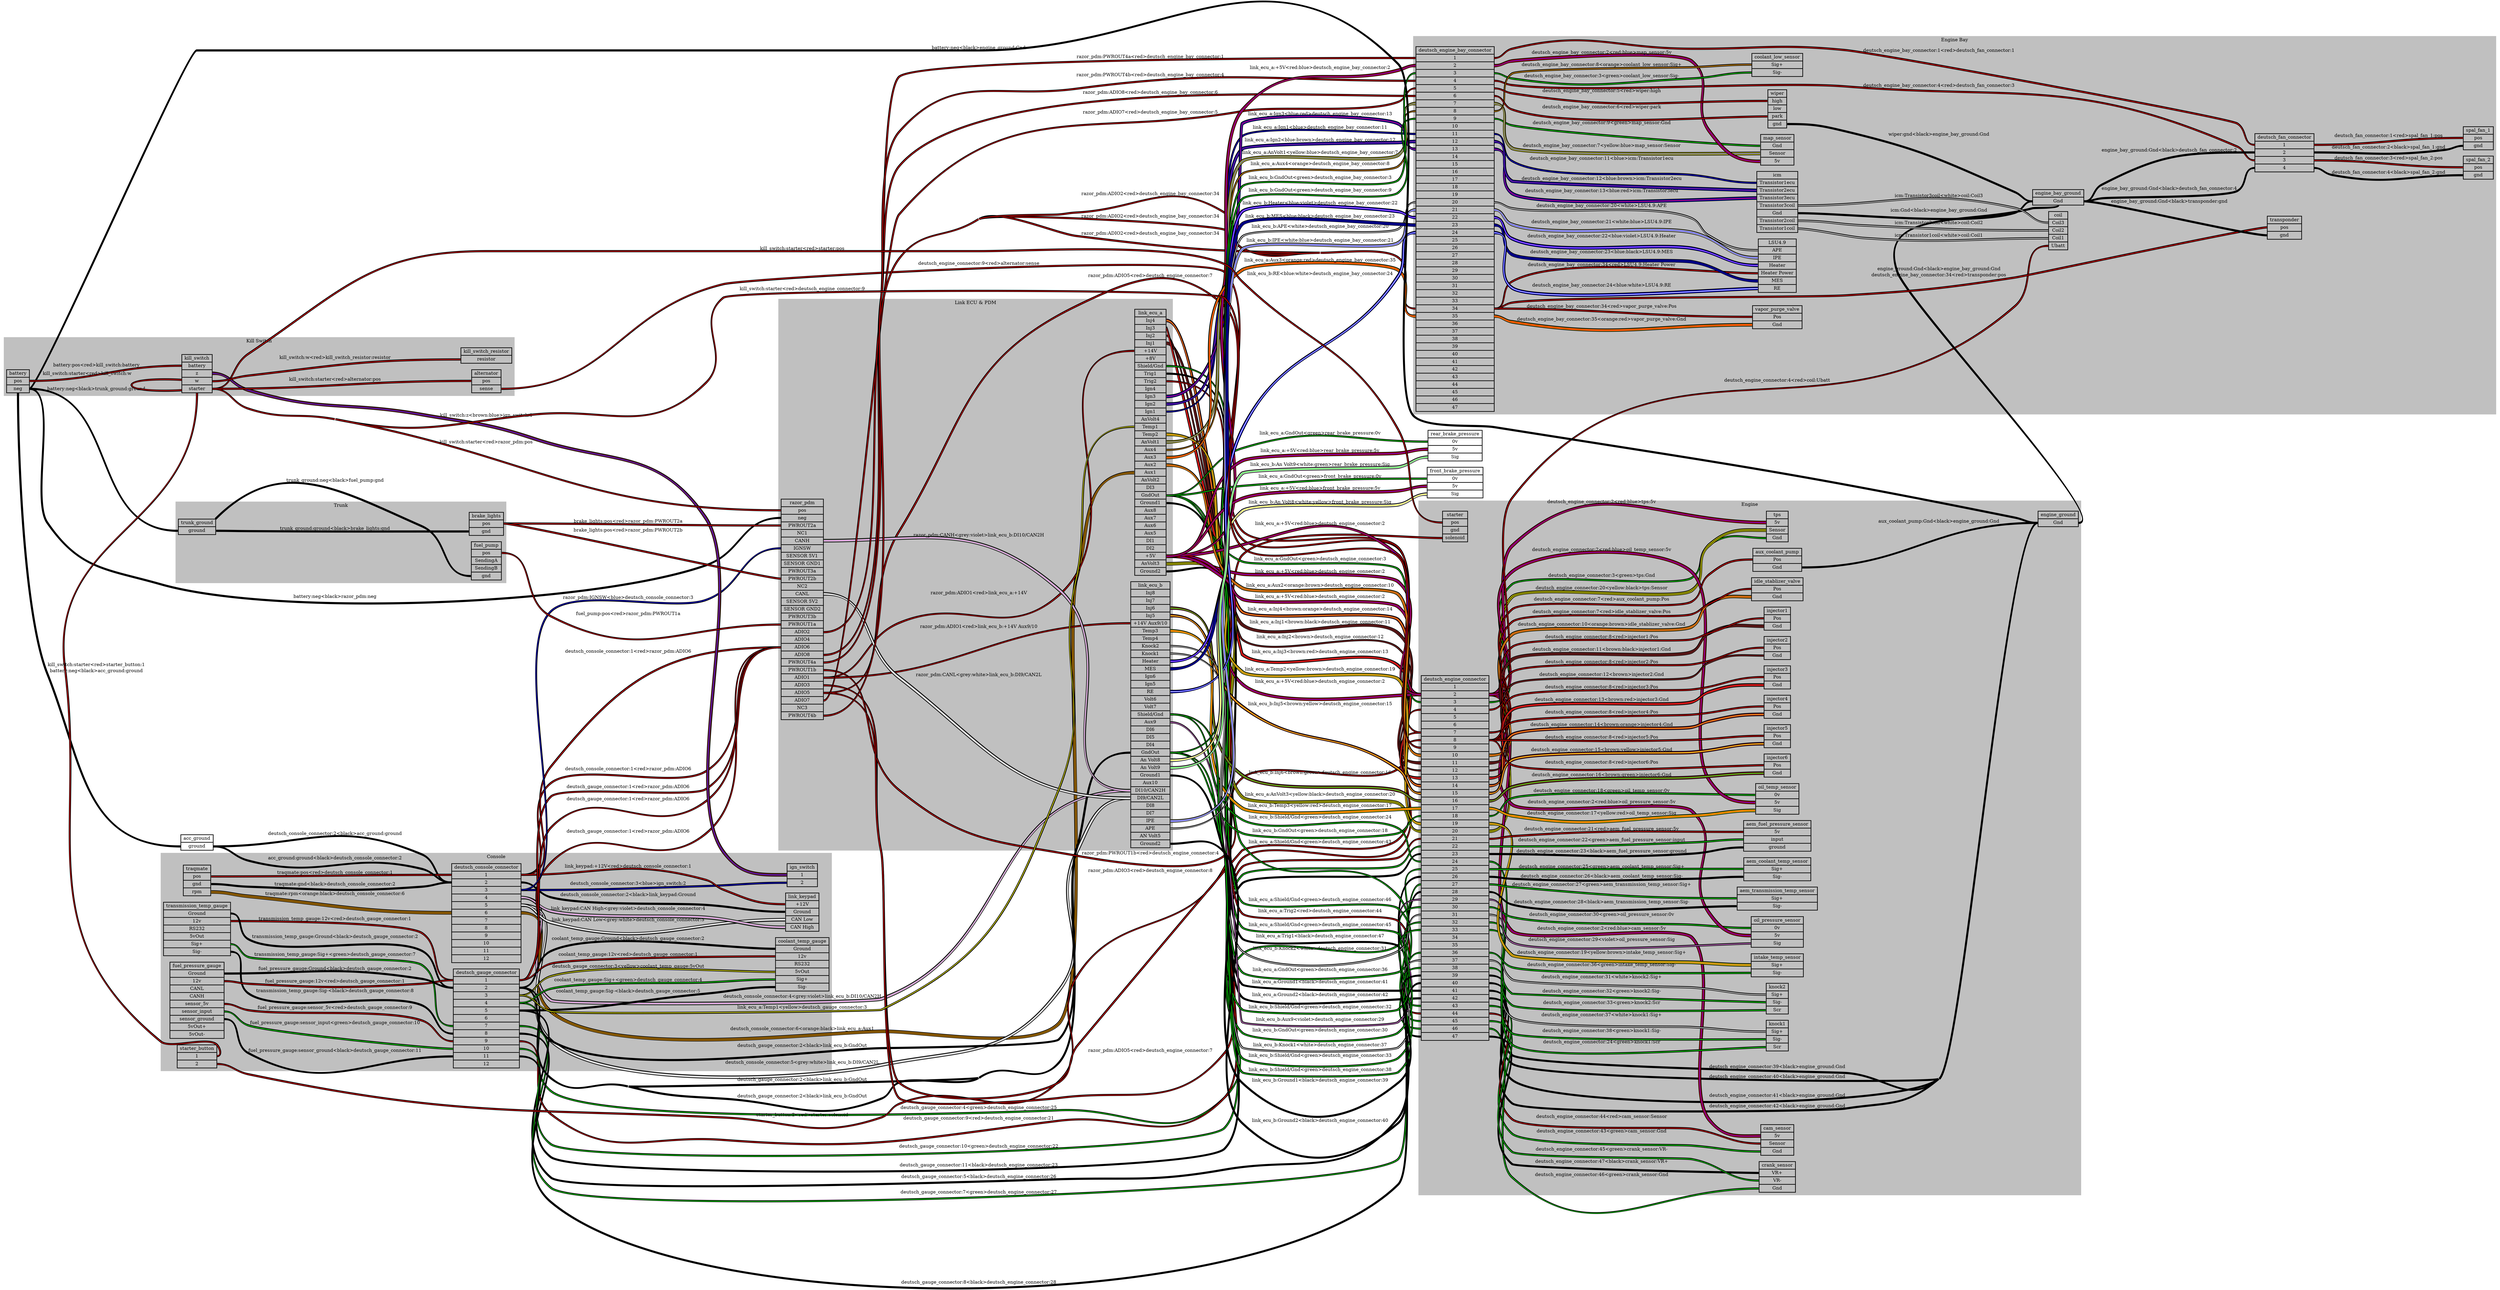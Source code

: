 graph "" {
	graph [bb="0,0,7561,3676.9",
		concentrate=true,
		rankdir=LR,
		ranksep=1.5
	];
	node [label="\N"];
	subgraph cluster_Console {
		graph [bb="483,619.34,2514,1276.3",
			color=grey,
			label=Console,
			lheight=0.21,
			lp="1498.5,1264.8",
			lwidth=0.79,
			style=filled
		];
		deutsch_console_connector	[height=4.1667,
			label="deutsch_console_connector | <1> 1 | <2> 2 | <3> 3 | <4> 4 | <5> 5 | <6> 6 | <7> 7 | <8> 8 | <9> 9 | <10> 10 | <11> 11 | <12> 12 ",
			pos="1468.5,1095.3",
			rects="1363.5,1221.8,1573.5,1244.8 1363.5,1198.8,1573.5,1221.8 1363.5,1175.8,1573.5,1198.8 1363.5,1152.8,1573.5,1175.8 1363.5,1129.8,1573.5,\
1152.8 1363.5,1106.8,1573.5,1129.8 1363.5,1083.8,1573.5,1106.8 1363.5,1060.8,1573.5,1083.8 1363.5,1037.8,1573.5,1060.8 1363.5,1014.8,\
1573.5,1037.8 1363.5,991.84,1573.5,1014.8 1363.5,968.84,1573.5,991.84 1363.5,945.84,1573.5,968.84",
			shape=record,
			style=bold,
			width=2.9167];
		ign_switch	[height=0.97222,
			label="ign_switch | <1> 1 | <2> 2 ",
			pos="2425,1210.3",
			rects="2379,1221.8,2471,1244.8 2379,1198.8,2471,1221.8 2379,1175.8,2471,1198.8",
			shape=record,
			style=bold,
			width=1.2778];
		deutsch_console_connector:3 -- ign_switch:2	[color="black:blue:black",
			label="deutsch_console_connector:3<blue>ign_switch:2",
			labeltooltip="deutsch_console_connector:3<blue>ign_switch:2",
			lp="1898,1151.8",
			penwidth=2.5,
			pos="1574.5,1164.3 1615.3,1164.3 1623.5,1148.8 1664,1144.3 1767.4,1132.9 2029.9,1124.4 2132,1144.3 2157.4,1149.3 2160.9,1160 2186,1166.3 \
2269.2,1187.4 2292.2,1187.3 2378,1187.3"];
		link_keypad	[height=1.6111,
			label="link_keypad | <+12V> +12V | <Ground> Ground | <CAN Low> CAN Low | <CAN High> CAN High ",
			pos="2425,1099.3",
			rects="2374.5,1133.8,2475.5,1156.8 2374.5,1110.8,2475.5,1133.8 2374.5,1087.8,2475.5,1110.8 2374.5,1064.8,2475.5,1087.8 2374.5,1041.8,2475.5,\
1064.8",
			shape=record,
			style=bold,
			width=1.4028];
		deutsch_console_connector:2 -- link_keypad:Ground	[color="black:black:black",
			label="deutsch_console_connector:2<black>link_keypad:Ground",
			labeltooltip="deutsch_console_connector:2<black>link_keypad:Ground",
			lp="1898,1191.8",
			penwidth=2.5,
			pos="1574.5,1187.3 1636.5,1187.3 2070.7,1172.7 2132,1163.3 2241.6,1146.6 2262.2,1099.3 2373,1099.3"];
		link_keypad:"CAN Low" -- deutsch_console_connector:5	[color="black:grey:white:grey:black",
			label="link_keypad:CAN Low<grey:white>deutsch_console_connector:5",
			labeltooltip="link_keypad:CAN Low<grey:white>deutsch_console_connector:5",
			lp="1898,1117.8",
			penwidth=2.5,
			pos="2373,1076.3 2057.5,1076.3 1978.7,1088.7 1664,1110.3 1624.2,1113.1 1614.4,1118.3 1574.5,1118.3"];
		link_keypad:"+12V" -- deutsch_console_connector:1	[color="black:red:black",
			label="link_keypad:+12V<red>deutsch_console_connector:1",
			labeltooltip="link_keypad:+12V<red>deutsch_console_connector:1",
			lp="1898,1242.8",
			penwidth=2.5,
			pos="2373,1122.3 2287.6,1122.3 2264.5,1132.9 2186,1166.3 2159.7,1177.6 2159.4,1193 2132,1201.3 1894.9,1273.5 1822.3,1210.3 1574.5,1210.3"];
		link_keypad:"CAN High" -- deutsch_console_connector:4	[color="black:grey:violet:grey:black",
			label="link_keypad:CAN High<grey:violet>deutsch_console_connector:4",
			labeltooltip="link_keypad:CAN High<grey:violet>deutsch_console_connector:4",
			lp="1898,1067.8",
			penwidth=2.5,
			pos="2373,1053.3 2057.9,1053.3 1957.5,945.59 1664,1060.3 1614,1079.9 1628.1,1141.3 1574.5,1141.3"];
		deutsch_gauge_connector	[height=4.1667,
			label="deutsch_gauge_connector | <1> 1 | <2> 2 | <3> 3 | <4> 4 | <5> 5 | <6> 6 | <7> 7 | <8> 8 | <9> 9 | <10> 10 | <11> 11 | <12> 12 ",
			pos="1468.5,777.34",
			rects="1368.5,903.84,1568.5,926.84 1368.5,880.84,1568.5,903.84 1368.5,857.84,1568.5,880.84 1368.5,834.84,1568.5,857.84 1368.5,811.84,1568.5,\
834.84 1368.5,788.84,1568.5,811.84 1368.5,765.84,1568.5,788.84 1368.5,742.84,1568.5,765.84 1368.5,719.84,1568.5,742.84 1368.5,696.84,\
1568.5,719.84 1368.5,673.84,1568.5,696.84 1368.5,650.84,1568.5,673.84 1368.5,627.84,1568.5,650.84",
			shape=record,
			style=bold,
			width=2.7778];
		coolant_temp_gauge	[height=2.25,
			label="coolant_temp_gauge | <Ground> Ground | <12v> 12v | <RS232> RS232 | <5vOut> 5vOut | <Sig+> Sig+ | <Sig-> Sig- ",
			pos="2425,942.34",
			rects="2344,999.84,2506,1022.8 2344,976.84,2506,999.84 2344,953.84,2506,976.84 2344,930.84,2506,953.84 2344,907.84,2506,930.84 2344,884.84,\
2506,907.84 2344,861.84,2506,884.84",
			shape=record,
			style=bold,
			width=2.25];
		deutsch_gauge_connector:3 -- coolant_temp_gauge:"5vOut"	[color="black:yellow:black",
			label="deutsch_gauge_connector:3<yellow>coolant_temp_gauge:5vOut",
			labeltooltip="deutsch_gauge_connector:3<yellow>coolant_temp_gauge:5vOut",
			lp="1898,896.84",
			penwidth=2.5,
			pos="1569.5,846.34 1612.4,846.34 1621.4,860.83 1664,866.34 1870.5,893.1 1924.7,869.56 2132,889.34 2226.3,898.35 2248.3,919.34 2343,919.34"];
		coolant_temp_gauge:"Sig-" -- deutsch_gauge_connector:5	[color="black:black:black",
			label="coolant_temp_gauge:Sig-<black>deutsch_gauge_connector:5",
			labeltooltip="coolant_temp_gauge:Sig-<black>deutsch_gauge_connector:5",
			lp="1898,820.84",
			penwidth=2.5,
			pos="2343,873.34 2272.3,873.34 2252.1,872.46 2186,847.34 2159.5,837.27 2159.2,821.52 2132,813.34 1892.6,741.24 1819.6,800.34 1569.5,800.34"];
		coolant_temp_gauge:"12v" -- deutsch_gauge_connector:1	[color="black:red:black",
			label="coolant_temp_gauge:12v<red>deutsch_gauge_connector:1",
			labeltooltip="coolant_temp_gauge:12v<red>deutsch_gauge_connector:1",
			lp="1898,990.84",
			penwidth=2.5,
			pos="2343,965.34 2041,965.34 1955.8,1020 1664,942.34 1618.1,930.12 1617,892.34 1569.5,892.34"];
		coolant_temp_gauge:Ground -- deutsch_gauge_connector:2	[color="black:black:black",
			label="coolant_temp_gauge:Ground<black>deutsch_gauge_connector:2",
			labeltooltip="coolant_temp_gauge:Ground<black>deutsch_gauge_connector:2",
			lp="1898,930.84",
			penwidth=2.5,
			pos="2343,988.34 2244.9,988.34 2228.7,939.92 2132,923.34 1926.8,888.19 1868.1,945.22 1664,904.34 1620.1,895.55 1614.3,869.34 1569.5,869.34"];
		coolant_temp_gauge:"Sig+" -- deutsch_gauge_connector:4	[color="black:green:black",
			label="coolant_temp_gauge:Sig+<green>deutsch_gauge_connector:4",
			labeltooltip="coolant_temp_gauge:Sig+<green>deutsch_gauge_connector:4",
			lp="1898,854.84",
			penwidth=2.5,
			pos="2343,896.34 2246.7,896.34 2227.4,860.24 2132,847.34 1925.7,819.45 1871.9,838.07 1664,828.34 1622,826.38 1611.6,823.34 1569.5,823.34"];
		starter_button	[height=0.97222,
			label="starter_button | <1> 1 | <2> 2 ",
			pos="592.5,1210.3",
			rects="532.5,1221.8,652.5,1244.8 532.5,1198.8,652.5,1221.8 532.5,1175.8,652.5,1198.8",
			shape=record,
			style=bold,
			width=1.6667];
		traqmate	[height=1.2917,
			label="traqmate | <pos> pos | <gnd> gnd | <rpm> rpm ",
			pos="592.5,1110.3",
			rects="551,1133.3,634,1156.3 551,1110.3,634,1133.3 551,1087.3,634,1110.3 551,1064.3,634,1087.3",
			shape=record,
			style=bold,
			width=1.1528];
		traqmate:gnd -- deutsch_console_connector:2	[color="black:black:black",
			label="traqmate:gnd<black>deutsch_console_connector:2",
			labeltooltip="traqmate:gnd<black>deutsch_console_connector:2",
			lp="1010.5,1161.8",
			penwidth=2.5,
			pos="635.5,1098.3 706.61,1098.3 1203.6,1138.8 1273,1154.3 1314.4,1163.6 1320.1,1187.3 1362.5,1187.3"];
		traqmate:pos -- deutsch_console_connector:1	[color="black:red:black",
			label="traqmate:pos<red>deutsch_console_connector:1",
			labeltooltip="traqmate:pos<red>deutsch_console_connector:1",
			lp="1010.5,1220.8",
			penwidth=2.5,
			pos="635.5,1122.3 689.69,1122.3 695.25,1156.9 748,1169.3 1014.4,1232.1 1088.8,1210.3 1362.5,1210.3"];
		traqmate:rpm -- deutsch_console_connector:6	[color="black:orange:black:orange:black",
			label="traqmate:rpm<orange:black>deutsch_console_connector:6",
			labeltooltip="traqmate:rpm<orange:black>deutsch_console_connector:6",
			lp="1010.5,1092.8",
			penwidth=2.5,
			pos="635.5,1075.3 918.87,1075.3 990.2,1067.4 1273,1085.3 1312.9,1087.9 1322.5,1095.3 1362.5,1095.3"];
		transmission_temp_gauge	[height=2.25,
			label="transmission_temp_gauge | <Ground> Ground | <12v> 12v | <RS232> RS232 | <5vOut> 5vOut | <Sig+> Sig+ | <Sig-> Sig- ",
			pos="592.5,958.34",
			rects="491,1015.8,694,1038.8 491,992.84,694,1015.8 491,969.84,694,992.84 491,946.84,694,969.84 491,923.84,694,946.84 491,900.84,694,923.84 \
491,877.84,694,900.84",
			shape=record,
			style=bold,
			width=2.8194];
		transmission_temp_gauge:"Sig-" -- deutsch_gauge_connector:8	[color="black:black:black",
			label="transmission_temp_gauge:Sig-<black>deutsch_gauge_connector:8",
			labeltooltip="transmission_temp_gauge:Sig-<black>deutsch_gauge_connector:8",
			lp="1010.5,884.84",
			penwidth=2.5,
			pos="694,889.34 718.59,889.34 723.63,880.56 748,877.34 805.89,869.7 1221.2,881.29 1273,854.34 1334.2,822.53 1298.6,731.34 1367.5,731.34"];
		transmission_temp_gauge:"12v" -- deutsch_gauge_connector:1	[color="black:red:black",
			label="transmission_temp_gauge:12v<red>deutsch_gauge_connector:1",
			labeltooltip="transmission_temp_gauge:12v<red>deutsch_gauge_connector:1",
			lp="1010.5,971.84",
			penwidth=2.5,
			pos="694,981.34 719.16,981.34 723.25,968.9 748,964.34 977.88,922.04 1045.6,987.58 1273,933.34 1317.5,922.72 1321.7,892.34 1367.5,892.34"];
		transmission_temp_gauge:Ground -- deutsch_gauge_connector:2	[color="black:black:black",
			label="transmission_temp_gauge:Ground<black>deutsch_gauge_connector:2",
			labeltooltip="transmission_temp_gauge:Ground<black>deutsch_gauge_connector:2",
			lp="1010.5,1043.8",
			penwidth=2.5,
			pos="694,1004.3 951.57,1004.3 1041.3,1091.9 1273,979.34 1331,951.19 1303,869.34 1367.5,869.34"];
		transmission_temp_gauge:"Sig+" -- deutsch_gauge_connector:7	[color="black:green:black",
			label="transmission_temp_gauge:Sig+<green>deutsch_gauge_connector:7",
			labeltooltip="transmission_temp_gauge:Sig+<green>deutsch_gauge_connector:7",
			lp="1010.5,920.84",
			penwidth=2.5,
			pos="694,912.34 758.37,912.34 1216.6,923.34 1273,892.34 1338.1,856.55 1293.2,754.34 1367.5,754.34"];
		fuel_pressure_gauge	[height=3.2083,
			label="fuel_pressure_gauge | <Ground> Ground | <12v> 12v | <CANL> CANL | <CANH> CANH | <sensor_5v> sensor_5v | <sensor_input> sensor_input | <\
sensor_ground> sensor_ground | <5vOut+> 5vOut+ | <5vOut-> 5vOut- ",
			pos="592.5,743.34",
			rects="510.5,835.34,674.5,858.34 510.5,812.34,674.5,835.34 510.5,789.34,674.5,812.34 510.5,766.34,674.5,789.34 510.5,743.34,674.5,766.34 \
510.5,720.34,674.5,743.34 510.5,697.34,674.5,720.34 510.5,674.34,674.5,697.34 510.5,651.34,674.5,674.34 510.5,628.34,674.5,651.34",
			shape=record,
			style=bold,
			width=2.2778];
		fuel_pressure_gauge:sensor_input -- deutsch_gauge_connector:10	[color="black:green:black",
			label="fuel_pressure_gauge:sensor_input<green>deutsch_gauge_connector:10",
			labeltooltip="fuel_pressure_gauge:sensor_input<green>deutsch_gauge_connector:10",
			lp="1010.5,707.84",
			penwidth=2.5,
			pos="675.5,708.34 707.92,708.34 715.66,702.52 748,700.34 1022.8,681.89 1092.1,685.34 1367.5,685.34"];
		fuel_pressure_gauge:"12v" -- deutsch_gauge_connector:1	[color="black:red:black",
			label="fuel_pressure_gauge:12v<red>deutsch_gauge_connector:1",
			labeltooltip="fuel_pressure_gauge:12v<red>deutsch_gauge_connector:1",
			lp="1010.5,808.84",
			penwidth=2.5,
			pos="675.5,801.34 941.06,801.34 1026.7,702.04 1273,801.34 1327.1,823.15 1309.2,892.34 1367.5,892.34"];
		fuel_pressure_gauge:Ground -- deutsch_gauge_connector:2	[color="black:black:black",
			label="fuel_pressure_gauge:Ground<black>deutsch_gauge_connector:2",
			labeltooltip="fuel_pressure_gauge:Ground<black>deutsch_gauge_connector:2",
			lp="1010.5,846.84",
			penwidth=2.5,
			pos="675.5,824.34 808.32,824.34 1142,817.36 1273,839.34 1316.5,846.64 1323.4,869.34 1367.5,869.34"];
		fuel_pressure_gauge:sensor_5v -- deutsch_gauge_connector:9	[color="black:red:black",
			label="fuel_pressure_gauge:sensor_5v<red>deutsch_gauge_connector:9",
			labeltooltip="fuel_pressure_gauge:sensor_5v<red>deutsch_gauge_connector:9",
			lp="1010.5,737.84",
			penwidth=2.5,
			pos="675.5,731.34 941.15,731.34 1007.7,728.72 1273,715.34 1315.1,713.22 1325.4,708.34 1367.5,708.34"];
		fuel_pressure_gauge:sensor_ground -- deutsch_gauge_connector:11	[color="black:black:black",
			label="fuel_pressure_gauge:sensor_ground<black>deutsch_gauge_connector:11",
			labeltooltip="fuel_pressure_gauge:sensor_ground<black>deutsch_gauge_connector:11",
			lp="1010.5,672.84",
			penwidth=2.5,
			pos="675.5,685.34 708.93,685.34 714.89,669.91 748,665.34 1020.8,627.74 1092.2,662.34 1367.5,662.34"];
	}
	subgraph cluster_Engine {
		graph [bb="4291,130.34,6296.5,2212.3",
			color=grey,
			label=Engine,
			lheight=0.21,
			lp="5293.8,2200.8",
			lwidth=0.71,
			style=filled
		];
		deutsch_engine_connector	[height=15.347,
			label="deutsch_engine_connector | <1> 1 | <2> 2 | <3> 3 | <4> 4 | <5> 5 | <6> 6 | <7> 7 | <8> 8 | <9> 9 | <10> 10 | <11> 11 | <12> 12 | <\
13> 13 | <14> 14 | <15> 15 | <16> 16 | <17> 17 | <18> 18 | <19> 19 | <20> 20 | <21> 21 | <22> 22 | <23> 23 | <24> 24 | <25> 25 | <\
26> 26 | <27> 27 | <28> 28 | <29> 29 | <30> 30 | <31> 31 | <32> 32 | <33> 33 | <34> 34 | <35> 35 | <36> 36 | <37> 37 | <38> 38 | <\
39> 39 | <40> 40 | <41> 41 | <42> 42 | <43> 43 | <44> 44 | <45> 45 | <46> 46 | <47> 47 ",
			pos="4401.5,1104.3",
			rects="4299,1633.3,4504,1656.3 4299,1610.3,4504,1633.3 4299,1587.3,4504,1610.3 4299,1564.3,4504,1587.3 4299,1541.3,4504,1564.3 4299,1518.3,\
4504,1541.3 4299,1495.3,4504,1518.3 4299,1472.3,4504,1495.3 4299,1449.3,4504,1472.3 4299,1426.3,4504,1449.3 4299,1403.3,4504,1426.3 \
4299,1380.3,4504,1403.3 4299,1357.3,4504,1380.3 4299,1334.3,4504,1357.3 4299,1311.3,4504,1334.3 4299,1288.3,4504,1311.3 4299,1265.3,\
4504,1288.3 4299,1242.3,4504,1265.3 4299,1219.3,4504,1242.3 4299,1196.3,4504,1219.3 4299,1173.3,4504,1196.3 4299,1150.3,4504,1173.3 \
4299,1127.3,4504,1150.3 4299,1104.3,4504,1127.3 4299,1081.3,4504,1104.3 4299,1058.3,4504,1081.3 4299,1035.3,4504,1058.3 4299,1012.3,\
4504,1035.3 4299,989.34,4504,1012.3 4299,966.34,4504,989.34 4299,943.34,4504,966.34 4299,920.34,4504,943.34 4299,897.34,4504,920.34 \
4299,874.34,4504,897.34 4299,851.34,4504,874.34 4299,828.34,4504,851.34 4299,805.34,4504,828.34 4299,782.34,4504,805.34 4299,759.34,\
4504,782.34 4299,736.34,4504,759.34 4299,713.34,4504,736.34 4299,690.34,4504,713.34 4299,667.34,4504,690.34 4299,644.34,4504,667.34 \
4299,621.34,4504,644.34 4299,598.34,4504,621.34 4299,575.34,4504,598.34 4299,552.34,4504,575.34",
			shape=record,
			style=bold,
			width=2.8472];
		engine_ground	[height=0.65278,
			label="engine_ground | <Gnd> Gnd ",
			pos="6227.5,2157.3",
			rects="6166.5,2157.3,6288.5,2180.3 6166.5,2134.3,6288.5,2157.3",
			shape=record,
			style=bold,
			width=1.6944];
		deutsch_engine_connector:40 -- engine_ground:Gnd	[color="black:black:black",
			label="deutsch_engine_connector:40<black>engine_ground:Gnd",
			labeltooltip="deutsch_engine_connector:40<black>engine_ground:Gnd",
			lp="5377,487.84",
			penwidth=2.5,
			pos="4505.5,724.34 4598.6,724.34 4499.6,582.37 4574,526.34 4639.7,476.82 5850.5,467.56 5865.5,480.34"];
		deutsch_engine_connector:41 -- engine_ground:Gnd	[color="black:black:black",
			label="deutsch_engine_connector:41<black>engine_ground:Gnd",
			labeltooltip="deutsch_engine_connector:41<black>engine_ground:Gnd",
			lp="5377,430.84",
			penwidth=2.5,
			pos="4505.5,701.34 4608.8,701.34 4492.1,542.24 4574,479.34 4687.8,391.93 5756.2,387.31 5865.5,480.34"];
		deutsch_engine_connector:42 -- engine_ground:Gnd	[color="black:black:black",
			label="deutsch_engine_connector:42<black>engine_ground:Gnd",
			labeltooltip="deutsch_engine_connector:42<black>engine_ground:Gnd",
			lp="5377,399.84",
			penwidth=2.5,
			pos="5867.5,480.34 5938.9,541.32 6071.3,2142.2 6165.2,2145.3;4505.5,678.34 4628.9,678.34 4477.7,486.43 4574,409.34 4617.8,374.31 5527.6,\
383.91 5583,392.34 5713,412.13 5765.5,394.93 5865.5,480.34"];
		deutsch_engine_connector:39 -- engine_ground:Gnd	[color="black:black:black",
			label="deutsch_engine_connector:39<black>engine_ground:Gnd",
			labeltooltip="deutsch_engine_connector:39<black>engine_ground:Gnd",
			lp="5377,517.84",
			penwidth=2.5,
			pos="4505.5,747.34 4597.8,747.34 4500.2,606.68 4574,551.34 4618.9,517.69 5527,502.67 5583,499.34 5708.6,491.88 5769.5,398.95 5865.5,480.34"];
		tps	[height=1.2917,
			label="tps | <5v> 5v | <Sensor> Sensor | <Gnd> Gnd ",
			pos="5377,2134.3",
			rects="5344,2157.3,5410,2180.3 5344,2134.3,5410,2157.3 5344,2111.3,5410,2134.3 5344,2088.3,5410,2111.3",
			shape=record,
			style=bold,
			width=0.91667];
		deutsch_engine_connector:3 -- tps:Gnd	[color="black:green:black",
			label="deutsch_engine_connector:3<green>tps:Gnd",
			labeltooltip="deutsch_engine_connector:3<green>tps:Gnd",
			lp="4845.5,2089.8",
			penwidth=2.5,
			pos="4505.5,1576.3 4605.1,1576.3 4501.8,1950.7 4574,2019.3 4605.1,2049 5300,2099.3 5343,2099.3"];
		deutsch_engine_connector:20 -- tps:Sensor	[color="black:yellow:black:yellow:black",
			label="deutsch_engine_connector:20<yellow:black>tps:Sensor",
			labeltooltip="deutsch_engine_connector:20<yellow:black>tps:Sensor",
			lp="4845.5,1921.8",
			penwidth=2.5,
			pos="4505.5,1185.3 4664,1185.3 4458.5,1786.7 4574,1895.3 4618,1936.7 5068.7,1878.1 5117,1914.3 5178.7,1960.7 5114.5,2026.8 5171,2079.3 \
5228.7,2133 5264.2,2122.3 5343,2122.3"];
		deutsch_engine_connector:2 -- tps:"5v"	[color="black:red:blue:red:black",
			label="deutsch_engine_connector:2<red:blue>tps:5v",
			labeltooltip="deutsch_engine_connector:2<red:blue>tps:5v",
			lp="4845.5,2224.8",
			penwidth=2.5,
			pos="4505.5,1599.3 4618.1,1599.3 4491.4,2024.9 4574,2101.3 4825.2,2333.9 5000.6,2146.3 5343,2146.3"];
		cam_sensor	[height=1.2917,
			label="cam_sensor | <5v> 5v | <Sensor> Sensor | <Gnd> Gnd ",
			pos="5377,295.34",
			rects="5327,318.34,5427,341.34 5327,295.34,5427,318.34 5327,272.34,5427,295.34 5327,249.34,5427,272.34",
			shape=record,
			style=bold,
			width=1.3889];
		deutsch_engine_connector:43 -- cam_sensor:Gnd	[color="black:green:black",
			label="deutsch_engine_connector:43<green>cam_sensor:Gnd",
			labeltooltip="deutsch_engine_connector:43<green>cam_sensor:Gnd",
			lp="4845.5,365.84",
			penwidth=2.5,
			pos="4505.5,655.34 4641,655.34 4469.8,444.91 4574,358.34 4620.4,319.76 5057.7,346.95 5117,335.34 5213.8,316.37 5227.3,260.34 5326,260.34"];
		deutsch_engine_connector:44 -- cam_sensor:Sensor	[color="black:red:black",
			label="deutsch_engine_connector:44<red>cam_sensor:Sensor",
			labeltooltip="deutsch_engine_connector:44<red>cam_sensor:Sensor",
			lp="4845.5,323.84",
			penwidth=2.5,
			pos="4505.5,632.34 4649.2,632.34 4463.8,408.6 4574,316.34 4597.1,296.97 5086.8,297.84 5117,296.34 5210,291.74 5232.9,283.34 5326,283.34"];
		deutsch_engine_connector:2 -- cam_sensor:"5v"	[color="black:red:blue:red:black",
			label="deutsch_engine_connector:2<red:blue>cam_sensor:5v",
			labeltooltip="deutsch_engine_connector:2<red:blue>cam_sensor:5v",
			lp="4845.5,899.84",
			penwidth=2.5,
			pos="4505.5,1599.3 4663.3,1599.3 4459.4,1000.9 4574,892.34 4617.8,850.82 5073,910.69 5117,869.34 5200.6,790.86 5098.5,445.13 5171,356.34 \
5216.7,300.38 5253.8,307.34 5326,307.34"];
		crank_sensor	[height=1.2917,
			label="crank_sensor | <VR+> VR+ | <VR-> VR- | <Gnd> Gnd ",
			pos="5377,184.34",
			rects="5322,207.34,5432,230.34 5322,184.34,5432,207.34 5322,161.34,5432,184.34 5322,138.34,5432,161.34",
			shape=record,
			style=bold,
			width=1.5278];
		deutsch_engine_connector:46 -- crank_sensor:Gnd	[color="black:green:black",
			label="deutsch_engine_connector:46<green>crank_sensor:Gnd",
			labeltooltip="deutsch_engine_connector:46<green>crank_sensor:Gnd",
			lp="4845.5,249.84",
			penwidth=2.5,
			pos="4505.5,586.34 4661.4,586.34 4455.9,344.08 4574,242.34 4619.8,202.92 5057.6,227.31 5117,216.34 5210.8,199.02 5225.6,149.34 5321,149.34"];
		deutsch_engine_connector:47 -- crank_sensor:"VR+"	[color="black:black:black",
			label="deutsch_engine_connector:47<black>crank_sensor:VR+",
			labeltooltip="deutsch_engine_connector:47<black>crank_sensor:VR+",
			lp="4845.5,204.84",
			penwidth=2.5,
			pos="4505.5,563.34 4671,563.34 4446.7,303.14 4574,197.34 4829.3,-14.896 4989,196.34 5321,196.34"];
		deutsch_engine_connector:45 -- crank_sensor:"VR-"	[color="black:green:black",
			label="deutsch_engine_connector:45<green>crank_sensor:VR-",
			labeltooltip="deutsch_engine_connector:45<green>crank_sensor:VR-",
			lp="4845.5,284.84",
			penwidth=2.5,
			pos="4505.5,609.34 4656.2,609.34 4459,374.64 4574,277.34 4597,257.85 5087.5,263.81 5117,257.34 5212.9,236.31 5222.8,172.34 5321,172.34"];
		knock1	[height=1.2917,
			label="knock1 | <Sig+> Sig+ | <Sig-> Sig- | <Scr> Scr ",
			pos="5377,611.34",
			rects="5343.5,634.34,5410.5,657.34 5343.5,611.34,5410.5,634.34 5343.5,588.34,5410.5,611.34 5343.5,565.34,5410.5,588.34",
			shape=record,
			style=bold,
			width=0.93056];
		deutsch_engine_connector:24 -- knock1:Scr	[color="black:green:black",
			label="deutsch_engine_connector:24<green>knock1:Scr",
			labeltooltip="deutsch_engine_connector:24<green>knock1:Scr",
			lp="4845.5,589.84",
			penwidth=2.5,
			pos="4505.5,1092.3 4619.9,1092.3 4488.2,657.96 4574,582.34 4638,525.91 5256.7,576.34 5342,576.34"];
		deutsch_engine_connector:37 -- knock1:"Sig+"	[color="black:white:black",
			label="deutsch_engine_connector:37<white>knock1:Sig+",
			labeltooltip="deutsch_engine_connector:37<white>knock1:Sig+",
			lp="4845.5,672.84",
			penwidth=2.5,
			pos="4505.5,793.34 4570,793.34 4519.5,699.87 4574,665.34 4625,633.02 5056.7,641.85 5117,638.34 5217.1,632.52 5241.8,623.34 5342,623.34"];
		deutsch_engine_connector:38 -- knock1:"Sig-"	[color="black:green:black",
			label="deutsch_engine_connector:38<green>knock1:Sig-",
			labeltooltip="deutsch_engine_connector:38<green>knock1:Sig-",
			lp="4845.5,626.84",
			penwidth=2.5,
			pos="4505.5,770.34 4579.2,770.34 4512.6,660.07 4574,619.34 4609.6,595.76 5299.3,599.34 5342,599.34"];
		knock2	[height=1.2917,
			label="knock2 | <Sig+> Sig+ | <Sig-> Sig- | <Scr> Scr ",
			pos="5377,722.34",
			rects="5343.5,745.34,5410.5,768.34 5343.5,722.34,5410.5,745.34 5343.5,699.34,5410.5,722.34 5343.5,676.34,5410.5,699.34",
			shape=record,
			style=bold,
			width=0.93056];
		deutsch_engine_connector:33 -- knock2:Scr	[color="black:green:black",
			label="deutsch_engine_connector:33<green>knock2:Scr",
			labeltooltip="deutsch_engine_connector:33<green>knock2:Scr",
			lp="4845.5,708.84",
			penwidth=2.5,
			pos="4505.5,885.34 4592.8,885.34 4502.8,751.78 4574,701.34 4608.8,676.68 5299.3,687.34 5342,687.34"];
		deutsch_engine_connector:31 -- knock2:"Sig+"	[color="black:white:black",
			label="deutsch_engine_connector:31<white>knock2:Sig+",
			labeltooltip="deutsch_engine_connector:31<white>knock2:Sig+",
			lp="4845.5,826.84",
			penwidth=2.5,
			pos="4505.5,931.34 4563.8,931.34 4523.8,849.09 4574,819.34 4626,788.56 5057.4,802.93 5117,793.34 5141.6,789.39 5146.9,784.78 5171,778.34 \
5246.8,758.06 5263.5,734.34 5342,734.34"];
		deutsch_engine_connector:32 -- knock2:"Sig-"	[color="black:green:black",
			label="deutsch_engine_connector:32<green>knock2:Sig-",
			labeltooltip="deutsch_engine_connector:32<green>knock2:Sig-",
			lp="4845.5,750.84",
			penwidth=2.5,
			pos="4505.5,908.34 4584.9,908.34 4508.9,788.84 4574,743.34 4591.5,731.11 5320.6,710.34 5342,710.34"];
		intake_temp_sensor	[height=0.97222,
			label="intake_temp_sensor | <Sig+> Sig+ | <Sig-> Sig- ",
			pos="5377,822.34",
			rects="5298,833.84,5456,856.84 5298,810.84,5456,833.84 5298,787.84,5456,810.84",
			shape=record,
			style=bold,
			width=2.1944];
		deutsch_engine_connector:36 -- intake_temp_sensor:"Sig-"	[color="black:green:black",
			label="deutsch_engine_connector:36<green>intake_temp_sensor:Sig-",
			labeltooltip="deutsch_engine_connector:36<green>intake_temp_sensor:Sig-",
			lp="4845.5,785.84",
			penwidth=2.5,
			pos="4505.5,816.34 4540.3,816.34 4540.3,787.07 4574,778.34 4690.8,748.11 4996.5,771.34 5117,778.34 5197.4,783.02 5216.5,799.34 5297,799.34"];
		deutsch_engine_connector:19 -- intake_temp_sensor:"Sig+"	[color="black:yellow:brown:yellow:black",
			label="deutsch_engine_connector:19<yellow:brown>intake_temp_sensor:Sig+",
			labeltooltip="deutsch_engine_connector:19<yellow:brown>intake_temp_sensor:Sig+",
			lp="4845.5,1236.8",
			penwidth=2.5,
			pos="4505.5,1208.3 4573.4,1208.3 5065.4,1255.5 5117,1211.3 5234.9,1110.4 5071.6,985.54 5171,866.34 5209,820.79 5237.7,822.34 5297,822.34"];
		oil_pressure_sensor	[height=1.2917,
			label="oil_pressure_sensor | <0v> 0v | <5v> 5v | <Sig> Sig ",
			pos="5377,921.34",
			rects="5298,944.34,5456,967.34 5298,921.34,5456,944.34 5298,898.34,5456,921.34 5298,875.34,5456,898.34",
			shape=record,
			style=bold,
			width=2.1944];
		deutsch_engine_connector:30 -- oil_pressure_sensor:"0v"	[color="black:green:black",
			label="deutsch_engine_connector:30<green>oil_pressure_sensor:0v",
			labeltooltip="deutsch_engine_connector:30<green>oil_pressure_sensor:0v",
			lp="4845.5,940.84",
			penwidth=2.5,
			pos="4505.5,954.34 4537.3,954.34 4542.5,938.06 4574,933.34 4891.8,885.73 4975.7,933.34 5297,933.34"];
		deutsch_engine_connector:2 -- oil_pressure_sensor:"5v"	[color="black:red:blue:red:black",
			label="deutsch_engine_connector:2<red:blue>oil_pressure_sensor:5v",
			labeltooltip="deutsch_engine_connector:2<red:blue>oil_pressure_sensor:5v",
			lp="4845.5,1279.8",
			penwidth=2.5,
			pos="4505.5,1599.3 4654,1599.3 4460.7,1368.4 4574,1272.3 4620.1,1233.3 5071.1,1288.6 5117,1249.3 5210.6,1169.1 5097.8,1076.5 5171,977.34 \
5208.8,926.15 5233.4,909.34 5297,909.34"];
		deutsch_engine_connector:29 -- oil_pressure_sensor:Sig	[color="black:violet:black",
			label="deutsch_engine_connector:29<violet>oil_pressure_sensor:Sig",
			labeltooltip="deutsch_engine_connector:29<violet>oil_pressure_sensor:Sig",
			lp="4845.5,861.84",
			penwidth=2.5,
			pos="4505.5,977.34 4568.1,977.34 4520.1,886.05 4574,854.34 4626,823.77 5057,847.76 5117,854.34 5141.4,857.03 5146.8,861.75 5171,866.34 \
5226.7,876.94 5240.3,886.34 5297,886.34"];
		oil_temp_sensor	[height=1.2917,
			label="oil_temp_sensor | <0v> 0v | <5v> 5v | <Sig> Sig ",
			pos="5377,1319.3",
			rects="5311.5,1342.3,5442.5,1365.3 5311.5,1319.3,5442.5,1342.3 5311.5,1296.3,5442.5,1319.3 5311.5,1273.3,5442.5,1296.3",
			shape=record,
			style=bold,
			width=1.8194];
		deutsch_engine_connector:18 -- oil_temp_sensor:"0v"	[color="black:green:black",
			label="deutsch_engine_connector:18<green>oil_temp_sensor:0v",
			labeltooltip="deutsch_engine_connector:18<green>oil_temp_sensor:0v",
			lp="4845.5,1317.8",
			penwidth=2.5,
			pos="4505.5,1231.3 4544.8,1231.3 4537.3,1273.4 4574,1287.3 4630.4,1308.8 5056.8,1305.8 5117,1310.3 5203,1316.8 5223.7,1331.3 5310,1331.3"];
		deutsch_engine_connector:2 -- oil_temp_sensor:"5v"	[color="black:red:blue:red:black",
			label="deutsch_engine_connector:2<red:blue>oil_temp_sensor:5v",
			labeltooltip="deutsch_engine_connector:2<red:blue>oil_temp_sensor:5v",
			lp="4845.5,2007.8",
			penwidth=2.5,
			pos="4505.5,1599.3 4673.6,1599.3 4444.8,1863.8 4574,1971.3 4620.4,2010 5072.5,2012 5117,1971.3 5215.2,1881.7 5095.6,1484.9 5171,1375.3 \
5210,1318.7 5241.2,1307.3 5310,1307.3"];
		deutsch_engine_connector:17 -- oil_temp_sensor:Sig	[color="black:yellow:red:yellow:black",
			label="deutsch_engine_connector:17<yellow:red>oil_temp_sensor:Sig",
			labeltooltip="deutsch_engine_connector:17<yellow:red>oil_temp_sensor:Sig",
			lp="4845.5,1344.8",
			penwidth=2.5,
			pos="4505.5,1254.3 4549.3,1254.3 4533.6,1308.2 4574,1325.3 4629.5,1348.9 5057,1331.6 5117,1325.3 5204.2,1316.2 5222.3,1284.3 5310,1284.3"];
		idle_stablizer_valve	[height=0.97222,
			label="idle_stablizer_valve | <Pos> Pos | <Gnd> Gnd ",
			pos="5377,1947.3",
			rects="5299,1958.8,5455,1981.8 5299,1935.8,5455,1958.8 5299,1912.8,5455,1935.8",
			shape=record,
			style=bold,
			width=2.1667];
		deutsch_engine_connector:10 -- idle_stablizer_valve:Gnd	[color="black:orange:brown:orange:black",
			label="deutsch_engine_connector:10<orange:brown>idle_stablizer_valve:Gnd",
			labeltooltip="deutsch_engine_connector:10<orange:brown>idle_stablizer_valve:Gnd",
			lp="4845.5,1807.8",
			penwidth=2.5,
			pos="4505.5,1415.3 4671,1415.3 4448.5,1673.4 4574,1781.3 4619.8,1820.7 5065.9,1768.2 5117,1800.3 5160.8,1827.9 5129.1,1873.1 5171,1903.3 \
5217.4,1936.9 5240.8,1924.3 5298,1924.3"];
		deutsch_engine_connector:7 -- idle_stablizer_valve:Pos	[color="black:red:black",
			label="deutsch_engine_connector:7<red>idle_stablizer_valve:Pos",
			labeltooltip="deutsch_engine_connector:7<red>idle_stablizer_valve:Pos",
			lp="4845.5,1887.8",
			penwidth=2.5,
			pos="4505.5,1484.3 4674.1,1484.3 4446.8,1746.7 4574,1857.3 4619.6,1897 5058.1,1867 5117,1880.3 5142.4,1886.1 5146.7,1894 5171,1903.3 \
5226.7,1924.8 5238.3,1947.3 5298,1947.3"];
		aux_coolant_pump	[height=0.97222,
			label="aux_coolant_pump | <Pos> Pos | <Gnd> Gnd ",
			pos="5377,2035.3",
			rects="5303,2046.8,5451,2069.8 5303,2023.8,5451,2046.8 5303,2000.8,5451,2023.8",
			shape=record,
			style=bold,
			width=2.0556];
		deutsch_engine_connector:7 -- aux_coolant_pump:Pos	[color="black:red:black",
			label="deutsch_engine_connector:7<red>aux_coolant_pump:Pos",
			labeltooltip="deutsch_engine_connector:7<red>aux_coolant_pump:Pos",
			lp="4845.5,1959.8",
			penwidth=2.5,
			pos="4505.5,1484.3 4606.4,1484.3 4498.6,1866.2 4574,1933.3 4619.1,1973.5 5059.9,1932.8 5117,1952.3 5145,1961.9 5144.7,1977.8 5171,1991.3 \
5225.6,2019.4 5240.6,2035.3 5302,2035.3"];
		aem_coolant_temp_sensor	[height=0.97222,
			label="aem_coolant_temp_sensor | <Sig+> Sig+ | <Sig-> Sig- ",
			pos="5377,1109.3",
			rects="5275.5,1120.8,5478.5,1143.8 5275.5,1097.8,5478.5,1120.8 5275.5,1074.8,5478.5,1097.8",
			shape=record,
			style=bold,
			width=2.8194];
		deutsch_engine_connector:26 -- aem_coolant_temp_sensor:"Sig-"	[color="black:black:black",
			label="deutsch_engine_connector:26<black>aem_coolant_temp_sensor:Sig-",
			labeltooltip="deutsch_engine_connector:26<black>aem_coolant_temp_sensor:Sig-",
			lp="4845.5,1051.8",
			penwidth=2.5,
			pos="4505.5,1046.3 4536,1046.3 4543.5,1044.8 4574,1044.3 4815.3,1040.8 4879.8,999.85 5117,1044.3 5142.3,1049.1 5146.3,1058.1 5171,1065.3 \
5215.8,1078.5 5227.3,1086.3 5274,1086.3"];
		deutsch_engine_connector:25 -- aem_coolant_temp_sensor:"Sig+"	[color="black:green:black",
			label="deutsch_engine_connector:25<green>aem_coolant_temp_sensor:Sig+",
			labeltooltip="deutsch_engine_connector:25<green>aem_coolant_temp_sensor:Sig+",
			lp="4845.5,1089.8",
			penwidth=2.5,
			pos="4505.5,1069.3 4777.3,1069.3 4846.4,1056.3 5117,1082.3 5187.5,1089.1 5203.2,1109.3 5274,1109.3"];
		aem_transmission_temp_sensor	[height=0.97222,
			label="aem_transmission_temp_sensor | <Sig+> Sig+ | <Sig-> Sig- ",
			pos="5377,1021.3",
			rects="5255.5,1032.8,5498.5,1055.8 5255.5,1009.8,5498.5,1032.8 5255.5,986.84,5498.5,1009.8",
			shape=record,
			style=bold,
			width=3.375];
		deutsch_engine_connector:28 -- aem_transmission_temp_sensor:"Sig-"	[color="black:black:black",
			label="deutsch_engine_connector:28<black>aem_transmission_temp_sensor:Sig-",
			labeltooltip="deutsch_engine_connector:28<black>aem_transmission_temp_sensor:Sig-",
			lp="4845.5,975.84",
			penwidth=2.5,
			pos="4505.5,1000.3 4539.1,1000.3 4541.2,975.63 4574,968.34 4691.8,942.19 4997,955.36 5117,968.34 5179,975.05 5191.7,998.34 5254,998.34"];
		deutsch_engine_connector:27 -- aem_transmission_temp_sensor:"Sig+"	[color="black:green:black",
			label="deutsch_engine_connector:27<green>aem_transmission_temp_sensor:Sig+",
			labeltooltip="deutsch_engine_connector:27<green>aem_transmission_temp_sensor:Sig+",
			lp="4845.5,1011.8",
			penwidth=2.5,
			pos="4505.5,1023.3 4537.1,1023.3 4542.7,1008.6 4574,1004.3 4813.1,971.8 4876.1,989.46 5117,1004.3 5178.2,1008.1 5192.6,1021.3 5254,1021.3"];
		aem_fuel_pressure_sensor	[height=1.2917,
			label="aem_fuel_pressure_sensor | <5v> 5v | <input> input | <ground> ground ",
			pos="5377,1208.3",
			rects="5275,1231.3,5479,1254.3 5275,1208.3,5479,1231.3 5275,1185.3,5479,1208.3 5275,1162.3,5479,1185.3",
			shape=record,
			style=bold,
			width=2.8333];
		deutsch_engine_connector:23 -- aem_fuel_pressure_sensor:ground	[color="black:black:black",
			label="deutsch_engine_connector:23<black>aem_fuel_pressure_sensor:ground",
			labeltooltip="deutsch_engine_connector:23<black>aem_fuel_pressure_sensor:ground",
			lp="4845.5,1127.8",
			penwidth=2.5,
			pos="4505.5,1116.3 4641.4,1116.3 4986.3,1083.1 5117,1120.3 5144.1,1128.1 5144.8,1143.2 5171,1153.3 5214.5,1170.2 5227.4,1173.3 5274,1173.3"];
		deutsch_engine_connector:21 -- aem_fuel_pressure_sensor:"5v"	[color="black:red:black",
			label="deutsch_engine_connector:21<red>aem_fuel_pressure_sensor:5v",
			labeltooltip="deutsch_engine_connector:21<red>aem_fuel_pressure_sensor:5v",
			lp="4845.5,1203.8",
			penwidth=2.5,
			pos="4505.5,1162.3 4536.3,1162.3 4543.3,1170.2 4574,1173.3 4814.3,1197.6 4876.6,1172.9 5117,1196.3 5187.3,1203.2 5203.4,1220.3 5274,1220.3"];
		deutsch_engine_connector:22 -- aem_fuel_pressure_sensor:input	[color="black:green:black",
			label="deutsch_engine_connector:22<green>aem_fuel_pressure_sensor:input",
			labeltooltip="deutsch_engine_connector:22<green>aem_fuel_pressure_sensor:input",
			lp="4845.5,1161.8",
			penwidth=2.5,
			pos="4505.5,1139.3 4641.4,1139.3 4982.5,1135 5117,1154.3 5188.5,1164.6 5201.8,1196.3 5274,1196.3"];
		injector1	[height=0.97222,
			label="injector1 | <Pos> Pos | <Gnd> Gnd ",
			pos="5377,1859.3",
			rects="5337,1870.8,5417,1893.8 5337,1847.8,5417,1870.8 5337,1824.8,5417,1847.8",
			shape=record,
			style=bold,
			width=1.1111];
		deutsch_engine_connector:11 -- injector1:Gnd	[color="black:brown:black:brown:black",
			label="deutsch_engine_connector:11<brown:black>injector1:Gnd",
			labeltooltip="deutsch_engine_connector:11<brown:black>injector1:Gnd",
			lp="4845.5,1731.8",
			penwidth=2.5,
			pos="4505.5,1392.3 4647,1392.3 4465.4,1612.6 4574,1703.3 4620.3,1742.1 5065.1,1693.5 5117,1724.3 5157.4,1748.4 5131.7,1789.5 5171,1815.3 \
5232.8,1855.9 5262.1,1836.3 5336,1836.3"];
		deutsch_engine_connector:8 -- injector1:Pos	[color="black:red:black",
			label="deutsch_engine_connector:8<red>injector1:Pos",
			labeltooltip="deutsch_engine_connector:8<red>injector1:Pos",
			lp="4845.5,1849.8",
			penwidth=2.5,
			pos="4505.5,1461.3 4667.5,1461.3 4451.4,1713.5 4574,1819.3 4596.9,1839.1 5086.9,1840.5 5117,1842.3 5214.5,1848.2 5238.4,1859.3 5336,1859.3"];
		injector2	[height=0.97222,
			label="injector2 | <Pos> Pos | <Gnd> Gnd ",
			pos="5377,1771.3",
			rects="5337,1782.8,5417,1805.8 5337,1759.8,5417,1782.8 5337,1736.8,5417,1759.8",
			shape=record,
			style=bold,
			width=1.1111];
		deutsch_engine_connector:12 -- injector2:Gnd	[color="black:brown:black",
			label="deutsch_engine_connector:12<brown>injector2:Gnd",
			labeltooltip="deutsch_engine_connector:12<brown>injector2:Gnd",
			lp="4845.5,1655.8",
			penwidth=2.5,
			pos="4505.5,1369.3 4625,1369.3 4480.6,1554.8 4574,1629.3 4621.2,1667 5064.1,1619.2 5117,1648.3 5154.3,1668.8 5134.7,1705.2 5171,1727.3 \
5234.1,1765.9 5262.1,1748.3 5336,1748.3"];
		deutsch_engine_connector:8 -- injector2:Pos	[color="black:red:black",
			label="deutsch_engine_connector:8<red>injector2:Pos",
			labeltooltip="deutsch_engine_connector:8<red>injector2:Pos",
			lp="4845.5,1771.8",
			penwidth=2.5,
			pos="4505.5,1461.3 4634.5,1461.3 4474.1,1661.8 4574,1743.3 4582.2,1750 5325.4,1771.3 5336,1771.3"];
		injector3	[height=0.97222,
			label="injector3 | <Pos> Pos | <Gnd> Gnd ",
			pos="5377,1683.3",
			rects="5337,1694.8,5417,1717.8 5337,1671.8,5417,1694.8 5337,1648.8,5417,1671.8",
			shape=record,
			style=bold,
			width=1.1111];
		deutsch_engine_connector:13 -- injector3:Gnd	[color="black:brown:red:brown:black",
			label="deutsch_engine_connector:13<brown:red>injector3:Gnd",
			labeltooltip="deutsch_engine_connector:13<brown:red>injector3:Gnd",
			lp="4845.5,1579.8",
			penwidth=2.5,
			pos="4505.5,1346.3 4602,1346.3 4496.8,1494.5 4574,1552.3 4622.3,1588.6 5063,1545.3 5117,1572.3 5151.2,1589.5 5137.6,1620.7 5171,1639.3 \
5235.5,1675.4 5262.1,1660.3 5336,1660.3"];
		deutsch_engine_connector:8 -- injector3:Pos	[color="black:red:black",
			label="deutsch_engine_connector:8<red>injector3:Pos",
			labeltooltip="deutsch_engine_connector:8<red>injector3:Pos",
			lp="4845.5,1691.8",
			penwidth=2.5,
			pos="4505.5,1461.3 4602,1461.3 4496.3,1610.1 4574,1667.3 4608.1,1692.5 5293.7,1683.3 5336,1683.3"];
		injector4	[height=0.97222,
			label="injector4 | <Pos> Pos | <Gnd> Gnd ",
			pos="5377,1595.3",
			rects="5337,1606.8,5417,1629.8 5337,1583.8,5417,1606.8 5337,1560.8,5417,1583.8",
			shape=record,
			style=bold,
			width=1.1111];
		deutsch_engine_connector:14 -- injector4:Gnd	[color="black:brown:orange:brown:black",
			label="deutsch_engine_connector:14<brown:orange>injector4:Gnd",
			labeltooltip="deutsch_engine_connector:14<brown:orange>injector4:Gnd",
			lp="4845.5,1503.8",
			penwidth=2.5,
			pos="4505.5,1323.3 4580.4,1323.3 4511.9,1435.4 4574,1477.3 4624,1511.1 5061.7,1472 5117,1496.3 5148.4,1510.1 5140.3,1536.1 5171,1551.3 \
5237.2,1584.2 5262.1,1572.3 5336,1572.3"];
		deutsch_engine_connector:8 -- injector4:Pos	[color="black:red:black",
			label="deutsch_engine_connector:8<red>injector4:Pos",
			labeltooltip="deutsch_engine_connector:8<red>injector4:Pos",
			lp="4845.5,1618.8",
			penwidth=2.5,
			pos="4505.5,1461.3 4570.8,1461.3 4518.2,1557.5 4574,1591.3 4646.4,1635.3 5251.3,1595.3 5336,1595.3"];
		injector5	[height=0.97222,
			label="injector5 | <Pos> Pos | <Gnd> Gnd ",
			pos="5377,1507.3",
			rects="5337,1518.8,5417,1541.8 5337,1495.8,5417,1518.8 5337,1472.8,5417,1495.8",
			shape=record,
			style=bold,
			width=1.1111];
		deutsch_engine_connector:15 -- injector5:Gnd	[color="black:brown:yellow:brown:black",
			label="deutsch_engine_connector:15<brown:yellow>injector5:Gnd",
			labeltooltip="deutsch_engine_connector:15<brown:yellow>injector5:Gnd",
			lp="4845.5,1427.8",
			penwidth=2.5,
			pos="4505.5,1300.3 4559.7,1300.3 4526.5,1375.1 4574,1401.3 4626.8,1430.5 5060.4,1399.4 5117,1420.3 5145.8,1431 5142.7,1451.4 5171,1463.3 \
5239.1,1492.1 5262.1,1484.3 5336,1484.3"];
		deutsch_engine_connector:8 -- injector5:Pos	[color="black:red:black",
			label="deutsch_engine_connector:8<red>injector5:Pos",
			labeltooltip="deutsch_engine_connector:8<red>injector5:Pos",
			lp="4845.5,1540.8",
			penwidth=2.5,
			pos="4505.5,1461.3 4544.3,1461.3 4537.4,1502.6 4574,1515.3 4688,1554.9 4996.4,1517.5 5117,1515.3 5214.4,1513.6 5238.6,1507.3 5336,1507.3"];
		injector6	[height=0.97222,
			label="injector6 | <Pos> Pos | <Gnd> Gnd ",
			pos="5377,1419.3",
			rects="5337,1430.8,5417,1453.8 5337,1407.8,5417,1430.8 5337,1384.8,5417,1407.8",
			shape=record,
			style=bold,
			width=1.1111];
		deutsch_engine_connector:16 -- injector6:Gnd	[color="black:brown:green:brown:black",
			label="deutsch_engine_connector:16<brown:green>injector6:Gnd",
			labeltooltip="deutsch_engine_connector:16<brown:green>injector6:Gnd",
			lp="4845.5,1392.8",
			penwidth=2.5,
			pos="4505.5,1277.3 4552,1277.3 4532.2,1335.9 4574,1356.3 4583.5,1361 5325.4,1396.3 5336,1396.3"];
		deutsch_engine_connector:8 -- injector6:Pos	[color="black:red:black",
			label="deutsch_engine_connector:8<red>injector6:Pos",
			labeltooltip="deutsch_engine_connector:8<red>injector6:Pos",
			lp="4845.5,1467.8",
			penwidth=2.5,
			pos="4505.5,1461.3 4777.5,1461.3 4845.6,1456.6 5117,1439.3 5214.5,1433.1 5238.3,1419.3 5336,1419.3"];
		aux_coolant_pump:Gnd -- engine_ground:Gnd	[color="black:black:black",
			label="aux_coolant_pump:Gnd<black>engine_ground:Gnd",
			labeltooltip="aux_coolant_pump:Gnd<black>engine_ground:Gnd",
			lp="5866.5,2149.8",
			penwidth=2.5,
			pos="5452,2012.3 5774.6,2012.3 5842.9,2145.3 6165.5,2145.3"];
		starter	[height=1.2917,
			label="starter | <pos> pos | <gnd> gnd | <solenoid> solenoid ",
			pos="4401.5,2134.3",
			rects="4363.5,2157.3,4439.5,2180.3 4363.5,2134.3,4439.5,2157.3 4363.5,2111.3,4439.5,2134.3 4363.5,2088.3,4439.5,2111.3",
			shape=record,
			style=bold,
			width=1.0556];
	}
	subgraph "cluster_Link ECU & PDM" {
		graph [bb="2353,1284.3,3546.5,2953.3",
			color=grey,
			label="Link ECU & PDM",
			lheight=0.21,
			lp="2949.8,2941.8",
			lwidth=1.75,
			style=filled
		];
		razor_pdm	[height=9.2778,
			label="razor_pdm | <pos> pos | <neg> neg | <PWROUT2a> PWROUT2a | <NC1> NC1 | <CANH> CANH | <IGNSW> IGNSW | <SENSOR 5V1> SENSOR 5V1 | <SENSOR \
GND1> SENSOR GND1 | <PWROUT3a> PWROUT3a | <PWROUT2b> PWROUT2b | <NC2> NC2 | <CANL> CANL | <SENSOR 5V2> SENSOR 5V2 | <SENSOR GND2> \
SENSOR GND2 | <PWROUT3b> PWROUT3b | <PWROUT1a> PWROUT1a | <ADIO2> ADIO2 | <ADIO4> ADIO4 | <ADIO6> ADIO6 | <ADIO8> ADIO8 | <PWROUT4a> \
PWROUT4a | <PWROUT1b> PWROUT1b | <ADIO1> ADIO1 | <ADIO3> ADIO3 | <ADIO5> ADIO5 | <ADIO7> ADIO7 | <NC3> NC3 | <PWROUT4b> PWROUT4b ",
			pos="2425,2178.3",
			rects="2361,2488.8,2489,2511.8 2361,2465.8,2489,2488.8 2361,2442.8,2489,2465.8 2361,2419.8,2489,2442.8 2361,2396.8,2489,2419.8 2361,2373.8,\
2489,2396.8 2361,2350.8,2489,2373.8 2361,2327.8,2489,2350.8 2361,2304.8,2489,2327.8 2361,2281.8,2489,2304.8 2361,2258.8,2489,2281.8 \
2361,2235.8,2489,2258.8 2361,2212.8,2489,2235.8 2361,2189.8,2489,2212.8 2361,2166.8,2489,2189.8 2361,2143.8,2489,2166.8 2361,2120.8,\
2489,2143.8 2361,2097.8,2489,2120.8 2361,2074.8,2489,2097.8 2361,2051.8,2489,2074.8 2361,2028.8,2489,2051.8 2361,2005.8,2489,2028.8 \
2361,1982.8,2489,2005.8 2361,1959.8,2489,1982.8 2361,1936.8,2489,1959.8 2361,1913.8,2489,1936.8 2361,1890.8,2489,1913.8 2361,1867.8,\
2489,1890.8 2361,1844.8,2489,1867.8",
			shape=record,
			style=bold,
			width=1.7778];
		link_ecu_a	[height=11.194,
			label="link_ecu_a | <Inj4> Inj4 | <Inj3> Inj3 | <Inj2> Inj2 | <Inj1> Inj1 | <+14V> +14V | <+8V> +8V | <Shield/Gnd> Shield/Gnd | <Trig1> \
Trig1 | <Trig2> Trig2 | <Ign4> Ign4 | <Ign3> Ign3 | <Ign2> Ign2 | <Ign1> Ign1 | <AnVolt4> AnVolt4 | <Temp1> Temp1 | <Temp2> Temp2 | <\
AnVolt1> AnVolt1 | <Aux4> Aux4 | <Aux3> Aux3 | <Aux2> Aux2 | <Aux1> Aux1 | <AnVolt2> AnVolt2 | <DI3> DI3 | <GndOut> GndOut | <Ground1> \
Ground1 | <Aux8> Aux8 | <Aux7> Aux7 | <Aux6> Aux6 | <Aux5> Aux5 | <DI1> DI1 | <DI2> DI2 | <+5V> +5V | <AnVolt3> AnVolt3 | <Ground2> \
Ground2 ",
			pos="3479,1695.3",
			rects="3431.5,2074.8,3526.5,2097.8 3431.5,2051.8,3526.5,2074.8 3431.5,2028.8,3526.5,2051.8 3431.5,2005.8,3526.5,2028.8 3431.5,1982.8,3526.5,\
2005.8 3431.5,1959.8,3526.5,1982.8 3431.5,1936.8,3526.5,1959.8 3431.5,1913.8,3526.5,1936.8 3431.5,1890.8,3526.5,1913.8 3431.5,1867.8,\
3526.5,1890.8 3431.5,1844.8,3526.5,1867.8 3431.5,1821.8,3526.5,1844.8 3431.5,1798.8,3526.5,1821.8 3431.5,1775.8,3526.5,1798.8 3431.5,\
1752.8,3526.5,1775.8 3431.5,1729.8,3526.5,1752.8 3431.5,1706.8,3526.5,1729.8 3431.5,1683.8,3526.5,1706.8 3431.5,1660.8,3526.5,1683.8 \
3431.5,1637.8,3526.5,1660.8 3431.5,1614.8,3526.5,1637.8 3431.5,1591.8,3526.5,1614.8 3431.5,1568.8,3526.5,1591.8 3431.5,1545.8,3526.5,\
1568.8 3431.5,1522.8,3526.5,1545.8 3431.5,1499.8,3526.5,1522.8 3431.5,1476.8,3526.5,1499.8 3431.5,1453.8,3526.5,1476.8 3431.5,1430.8,\
3526.5,1453.8 3431.5,1407.8,3526.5,1430.8 3431.5,1384.8,3526.5,1407.8 3431.5,1361.8,3526.5,1384.8 3431.5,1338.8,3526.5,1361.8 3431.5,\
1315.8,3526.5,1338.8 3431.5,1292.8,3526.5,1315.8",
			shape=record,
			style=bold,
			width=1.3194];
		razor_pdm:ADIO1 -- link_ecu_a:"+14V"	[color="black:red:black",
			label="razor_pdm:ADIO1<red>link_ecu_a:+14V",
			labeltooltip="razor_pdm:ADIO1<red>link_ecu_a:+14V",
			lp="2959.5,1978.8",
			penwidth=2.5,
			pos="2490,1971.3 2907.8,1971.3 3012.2,1971.3 3430,1971.3"];
		link_ecu_b	[height=11.194,
			label="link_ecu_b | <Inj8> Inj8 | <Inj7> Inj7 | <Inj6> Inj6 | <Inj5> Inj5 | <+14V Aux9/10> +14V Aux9/10 | <Temp3> Temp3 | <Temp4> Temp4 | <\
Knock2> Knock2 | <Knock1> Knock1 | <Heater> Heater | <MES> MES | <Ign6> Ign6 | <Ign5> Ign5 | <RE> RE | <Volt6> Volt6 | <Volt7> Volt7 | <\
Shield/Gnd> Shield/Gnd | <Aux9> Aux9 | <DI6> DI6 | <DI5> DI5 | <DI4> DI4 | <GndOut> GndOut | <An Volt8> An Volt8 | <An Volt9> An \
Volt9 | <Ground1> Ground1 | <Aux10> Aux10 | <DI10/CAN2H> DI10/CAN2H | <DI9/CAN2L> DI9/CAN2L | <DI8> DI8 | <DI7> DI7 | <IPE> IPE | <\
APE> APE | <AN Volt5> AN Volt5 | <Ground2> Ground2 ",
			pos="3479,2519.3",
			rects="3419.5,2898.8,3538.5,2921.8 3419.5,2875.8,3538.5,2898.8 3419.5,2852.8,3538.5,2875.8 3419.5,2829.8,3538.5,2852.8 3419.5,2806.8,3538.5,\
2829.8 3419.5,2783.8,3538.5,2806.8 3419.5,2760.8,3538.5,2783.8 3419.5,2737.8,3538.5,2760.8 3419.5,2714.8,3538.5,2737.8 3419.5,2691.8,\
3538.5,2714.8 3419.5,2668.8,3538.5,2691.8 3419.5,2645.8,3538.5,2668.8 3419.5,2622.8,3538.5,2645.8 3419.5,2599.8,3538.5,2622.8 3419.5,\
2576.8,3538.5,2599.8 3419.5,2553.8,3538.5,2576.8 3419.5,2530.8,3538.5,2553.8 3419.5,2507.8,3538.5,2530.8 3419.5,2484.8,3538.5,2507.8 \
3419.5,2461.8,3538.5,2484.8 3419.5,2438.8,3538.5,2461.8 3419.5,2415.8,3538.5,2438.8 3419.5,2392.8,3538.5,2415.8 3419.5,2369.8,3538.5,\
2392.8 3419.5,2346.8,3538.5,2369.8 3419.5,2323.8,3538.5,2346.8 3419.5,2300.8,3538.5,2323.8 3419.5,2277.8,3538.5,2300.8 3419.5,2254.8,\
3538.5,2277.8 3419.5,2231.8,3538.5,2254.8 3419.5,2208.8,3538.5,2231.8 3419.5,2185.8,3538.5,2208.8 3419.5,2162.8,3538.5,2185.8 3419.5,\
2139.8,3538.5,2162.8 3419.5,2116.8,3538.5,2139.8",
			shape=record,
			style=bold,
			width=1.6528];
		razor_pdm:ADIO1 -- link_ecu_b:"+14V Aux9/10"	[color="black:red:black",
			label="razor_pdm:ADIO1<red>link_ecu_b:+14V Aux9/10",
			labeltooltip="razor_pdm:ADIO1<red>link_ecu_b:+14V Aux9/10",
			lp="2959.5,2215.8",
			penwidth=2.5,
			pos="2490,1971.3 2656.5,1971.3 3081.3,2092.5 3201,2208.3 3400.8,2401.8 3139.9,2795.3 3418,2795.3"];
		razor_pdm:CANH -- link_ecu_b:"DI10/CAN2H"	[color="black:grey:violet:grey:black",
			label="razor_pdm:CANH<grey:violet>link_ecu_b:DI10/CAN2H",
			labeltooltip="razor_pdm:CANH<grey:violet>link_ecu_b:DI10/CAN2H",
			lp="2959.5,2380.8",
			penwidth=2.5,
			pos="2490,2385.3 2904.6,2385.3 3003.4,2289.3 3418,2289.3"];
		razor_pdm:CANL -- link_ecu_b:"DI9/CAN2L"	[color="black:grey:white:grey:black",
			label="razor_pdm:CANL<grey:white>link_ecu_b:DI9/CAN2L",
			labeltooltip="razor_pdm:CANL<grey:white>link_ecu_b:DI9/CAN2L",
			lp="2959.5,2267.8",
			penwidth=2.5,
			pos="2490,2224.3 2902.9,2224.3 3005.1,2266.3 3418,2266.3"];
	}
	subgraph "cluster_Kill Switch" {
		graph [bb="8,2599.3,1553.5,2773.3",
			color=grey,
			label="Kill Switch",
			lheight=0.21,
			lp="780.75,2761.8",
			lwidth=1.08,
			style=filled
		];
		battery	[height=0.97222,
			label="battery | <pos> pos | <neg> neg ",
			pos="50.5,2642.3",
			rects="16,2653.8,85,2676.8 16,2630.8,85,2653.8 16,2607.8,85,2630.8",
			shape=record,
			style=bold,
			width=0.95833];
		kill_switch	[height=1.6111,
			label="kill_switch | <battery> battery | <z> z | <w> w | <starter> starter ",
			pos="592.5,2665.3",
			rects="546.5,2699.8,638.5,2722.8 546.5,2676.8,638.5,2699.8 546.5,2653.8,638.5,2676.8 546.5,2630.8,638.5,2653.8 546.5,2607.8,638.5,2630.8",
			shape=record,
			style=bold,
			width=1.2778];
		battery:pos -- kill_switch:battery	[color="black:red:black",
			label="battery:pos<red>kill_switch:battery",
			labeltooltip="battery:pos<red>kill_switch:battery",
			lp="288,2689.8",
			penwidth=2.5,
			pos="85,2642.3 290.69,2642.3 339.81,2688.3 545.5,2688.3"];
		kill_switch:starter -- kill_switch:w	[color="black:red:black",
			label="kill_switch:starter<red>kill_switch:w",
			labeltooltip="kill_switch:starter<red>kill_switch:w",
			lp="260,2665.3",
			penwidth=2.5,
			pos="546.27,2615.1 478.73,2611.2 394.5,2614.5 394.5,2630.8 394.5,2647.2 478.73,2650.5 546.27,2646.6"];
		alternator	[height=0.97222,
			label="alternator | <pos> pos | <sense> sense ",
			pos="1468.5,2642.3",
			rects="1424,2653.8,1513,2676.8 1424,2630.8,1513,2653.8 1424,2607.8,1513,2630.8",
			shape=record,
			style=bold,
			width=1.2361];
		kill_switch:starter -- alternator:pos	[color="black:red:black",
			label="kill_switch:starter<red>alternator:pos",
			labeltooltip="kill_switch:starter<red>alternator:pos",
			lp="1010.5,2647.8",
			penwidth=2.5,
			pos="639.5,2619.3 987.65,2619.3 1074.3,2642.3 1422.5,2642.3"];
		kill_switch_resistor	[height=0.65278,
			label="kill_switch_resistor | <resistor> resistor ",
			pos="1468.5,2718.3",
			rects="1391.5,2718.3,1545.5,2741.3 1391.5,2695.3,1545.5,2718.3",
			shape=record,
			style=bold,
			width=2.1389];
		kill_switch:w -- kill_switch_resistor:resistor	[color="black:red:black",
			label="kill_switch:w<red>kill_switch_resistor:resistor",
			labeltooltip="kill_switch:w<red>kill_switch_resistor:resistor",
			lp="1010.5,2711.8",
			penwidth=2.5,
			pos="639.5,2642.3 688.31,2642.3 699.51,2653.8 748,2659.3 1032.5,2692 1104.2,2706.3 1390.5,2706.3"];
	}
	subgraph "cluster_Engine Bay" {
		graph [bb="4275,2472.3,7553,3617.3",
			color=grey,
			label="Engine Bay",
			lheight=0.21,
			lp="5914,3605.8",
			lwidth=1.14,
			style=filled
		];
		deutsch_engine_bay_connector	[height=15.347,
			label="deutsch_engine_bay_connector | <1> 1 | <2> 2 | <3> 3 | <4> 4 | <5> 5 | <6> 6 | <7> 7 | <8> 8 | <9> 9 | <10> 10 | <11> 11 | <12> \
12 | <13> 13 | <14> 14 | <15> 15 | <16> 16 | <17> 17 | <18> 18 | <19> 19 | <20> 20 | <21> 21 | <22> 22 | <23> 23 | <24> 24 | <25> \
25 | <26> 26 | <27> 27 | <28> 28 | <29> 29 | <30> 30 | <31> 31 | <32> 32 | <33> 33 | <34> 34 | <35> 35 | <36> 36 | <37> 37 | <38> \
38 | <39> 39 | <40> 40 | <41> 41 | <42> 42 | <43> 43 | <44> 44 | <45> 45 | <46> 46 | <47> 47 ",
			pos="4401.5,3033.3",
			rects="4283,3562.3,4520,3585.3 4283,3539.3,4520,3562.3 4283,3516.3,4520,3539.3 4283,3493.3,4520,3516.3 4283,3470.3,4520,3493.3 4283,3447.3,\
4520,3470.3 4283,3424.3,4520,3447.3 4283,3401.3,4520,3424.3 4283,3378.3,4520,3401.3 4283,3355.3,4520,3378.3 4283,3332.3,4520,3355.3 \
4283,3309.3,4520,3332.3 4283,3286.3,4520,3309.3 4283,3263.3,4520,3286.3 4283,3240.3,4520,3263.3 4283,3217.3,4520,3240.3 4283,3194.3,\
4520,3217.3 4283,3171.3,4520,3194.3 4283,3148.3,4520,3171.3 4283,3125.3,4520,3148.3 4283,3102.3,4520,3125.3 4283,3079.3,4520,3102.3 \
4283,3056.3,4520,3079.3 4283,3033.3,4520,3056.3 4283,3010.3,4520,3033.3 4283,2987.3,4520,3010.3 4283,2964.3,4520,2987.3 4283,2941.3,\
4520,2964.3 4283,2918.3,4520,2941.3 4283,2895.3,4520,2918.3 4283,2872.3,4520,2895.3 4283,2849.3,4520,2872.3 4283,2826.3,4520,2849.3 \
4283,2803.3,4520,2826.3 4283,2780.3,4520,2803.3 4283,2757.3,4520,2780.3 4283,2734.3,4520,2757.3 4283,2711.3,4520,2734.3 4283,2688.3,\
4520,2711.3 4283,2665.3,4520,2688.3 4283,2642.3,4520,2665.3 4283,2619.3,4520,2642.3 4283,2596.3,4520,2619.3 4283,2573.3,4520,2596.3 \
4283,2550.3,4520,2573.3 4283,2527.3,4520,2550.3 4283,2504.3,4520,2527.3 4283,2481.3,4520,2504.3",
			shape=record,
			style=bold,
			width=3.2917];
		deutsch_fan_connector	[height=1.6111,
			label="deutsch_fan_connector | <1> 1 | <2> 2 | <3> 3 | <4> 4 ",
			pos="6912.5,3500.3",
			rects="6823,3534.8,7002,3557.8 6823,3511.8,7002,3534.8 6823,3488.8,7002,3511.8 6823,3465.8,7002,3488.8 6823,3442.8,7002,3465.8",
			shape=record,
			style=bold,
			width=2.4861];
		deutsch_engine_bay_connector:4 -- deutsch_fan_connector:3	[color="black:red:black",
			label="deutsch_engine_bay_connector:4<red>deutsch_fan_connector:3",
			labeltooltip="deutsch_engine_bay_connector:4<red>deutsch_fan_connector:3",
			lp="5866.5,3481.8",
			penwidth=2.5,
			pos="4520,3482.3 4544.7,3482.3 4549.5,3472.3 4574,3469.3 4693.8,3455.1 4996.3,3469.1 5117,3469.3 5875.2,3471.1 6064.8,3477.3 6823,3477.3"];
		deutsch_engine_bay_connector:1 -- deutsch_fan_connector:1	[color="black:red:black",
			label="deutsch_engine_bay_connector:1<red>deutsch_fan_connector:1",
			labeltooltip="deutsch_engine_bay_connector:1<red>deutsch_fan_connector:1",
			lp="5866.5,3580.8",
			penwidth=2.5,
			pos="4520,3551.3 4547,3551.3 4547.7,3572.9 4574,3579.3 4808.5,3636.5 4875.7,3580.4 5117,3579.3 5324.1,3578.5 5375.9,3580.6 5583,3575.3 \
6134.4,3561.4 6271.4,3523.3 6823,3523.3"];
		map_sensor	[height=1.2917,
			label="map_sensor | <Gnd> Gnd | <Sensor> Sensor | <5v> 5v ",
			pos="5377,3277.3",
			rects="5326.5,3300.3,5427.5,3323.3 5326.5,3277.3,5427.5,3300.3 5326.5,3254.3,5427.5,3277.3 5326.5,3231.3,5427.5,3254.3",
			shape=record,
			style=bold,
			width=1.4028];
		deutsch_engine_bay_connector:9 -- map_sensor:Gnd	[color="black:green:black",
			label="deutsch_engine_bay_connector:9<green>map_sensor:Gnd",
			labeltooltip="deutsch_engine_bay_connector:9<green>map_sensor:Gnd",
			lp="4845.5,3310.8",
			penwidth=2.5,
			pos="4520,3367.3 4557.2,3367.3 4540.4,3319.3 4574,3303.3 4649.4,3267.5 5241.5,3289.3 5325,3289.3"];
		deutsch_engine_bay_connector:7 -- map_sensor:Sensor	[color="black:yellow:blue:yellow:black",
			label="deutsch_engine_bay_connector:7<yellow:blue>map_sensor:Sensor",
			labeltooltip="deutsch_engine_bay_connector:7<yellow:blue>map_sensor:Sensor",
			lp="4845.5,3356.8",
			penwidth=2.5,
			pos="4520,3413.3 4557.2,3413.3 4540.7,3366 4574,3349.3 4682.1,3295.3 4997.6,3336.8 5117,3318.3 5211.3,3303.8 5229.6,3265.3 5325,3265.3"];
		deutsch_engine_bay_connector:2 -- map_sensor:"5v"	[color="black:red:blue:red:black",
			label="deutsch_engine_bay_connector:2<red:blue>map_sensor:5v",
			labeltooltip="deutsch_engine_bay_connector:2<red:blue>map_sensor:5v",
			lp="4845.5,3567.8",
			penwidth=2.5,
			pos="4520,3528.3 4544.8,3528.3 4549.4,3539.2 4574,3542.3 4633.8,3550 5069.3,3579.3 5117,3542.3 5192.9,3483.6 5113.3,3410 5171,3333.3 \
5218.8,3269.8 5245.5,3242.3 5325,3242.3"];
		"LSU4.9"	[height=2.25,
			label="LSU4.9 | <APE> APE | <IPE> IPE | <Heater> Heater | <Heater Power> Heater Power | <MES> MES | <RE> RE ",
			pos="5377,2928.3",
			rects="5319.5,2985.8,5434.5,3008.8 5319.5,2962.8,5434.5,2985.8 5319.5,2939.8,5434.5,2962.8 5319.5,2916.8,5434.5,2939.8 5319.5,2893.8,5434.5,\
2916.8 5319.5,2870.8,5434.5,2893.8 5319.5,2847.8,5434.5,2870.8",
			shape=record,
			style=bold,
			width=1.5972];
		deutsch_engine_bay_connector:34 -- "LSU4.9":"Heater Power"	[color="black:red:black",
			label="deutsch_engine_bay_connector:34<red>LSU4.9:Heater Power",
			labeltooltip="deutsch_engine_bay_connector:34<red>LSU4.9:Heater Power",
			lp="4845.5,2914.8",
			penwidth=2.5,
			pos="4520,2791.3 4565.9,2791.3 4534.4,2856.2 4574,2879.3 4645.5,2921 5235.3,2905.3 5318,2905.3"];
		deutsch_engine_bay_connector:20 -- "LSU4.9":APE	[color="black:white:black",
			label="deutsch_engine_bay_connector:20<white>LSU4.9:APE",
			labeltooltip="deutsch_engine_bay_connector:20<white>LSU4.9:APE",
			lp="4845.5,3116.8",
			penwidth=2.5,
			pos="4520,3114.3 4544.1,3114.3 4550,3111.3 4574,3109.3 4694.6,3099.7 5006.7,3121.9 5117,3072.3 5147.7,3058.6 5142.1,3036.5 5171,3019.3 \
5229.7,2984.4 5249.7,2974.3 5318,2974.3"];
		deutsch_engine_bay_connector:21 -- "LSU4.9":IPE	[color="black:white:blue:white:black",
			label="deutsch_engine_bay_connector:21<white:blue>LSU4.9:IPE",
			labeltooltip="deutsch_engine_bay_connector:21<white:blue>LSU4.9:IPE",
			lp="4845.5,3060.8",
			penwidth=2.5,
			pos="4520,3091.3 4549.3,3091.3 4546.3,3062.9 4574,3053.3 4688.2,3013.8 4998.6,3048.5 5117,3024.3 5210.1,3005.4 5223,2951.3 5318,2951.3"];
		deutsch_engine_bay_connector:22 -- "LSU4.9":Heater	[color="black:blue:violet:blue:black",
			label="deutsch_engine_bay_connector:22<blue:violet>LSU4.9:Heater",
			labeltooltip="deutsch_engine_bay_connector:22<blue:violet>LSU4.9:Heater",
			lp="4845.5,3012.8",
			penwidth=2.5,
			pos="4520,3068.3 4556.9,3068.3 4541.1,3021.9 4574,3005.3 4682,2950.9 4997,2981.9 5117,2966.3 5207.2,2954.6 5227.1,2928.3 5318,2928.3"];
		deutsch_engine_bay_connector:23 -- "LSU4.9":MES	[color="black:blue:black:blue:black",
			label="deutsch_engine_bay_connector:23<blue:black>LSU4.9:MES",
			labeltooltip="deutsch_engine_bay_connector:23<blue:black>LSU4.9:MES",
			lp="4845.5,2954.8",
			penwidth=2.5,
			pos="4520,3045.3 4569.7,3045.3 4531.7,2973.5 4574,2947.3 4625.4,2915.6 5057.1,2932.9 5117,2925.3 5207.6,2913.9 5226.6,2882.3 5318,2882.3"];
		deutsch_engine_bay_connector:24 -- "LSU4.9":RE	[color="black:blue:white:blue:black",
			label="deutsch_engine_bay_connector:24<blue:white>LSU4.9:RE",
			labeltooltip="deutsch_engine_bay_connector:24<blue:white>LSU4.9:RE",
			lp="4845.5,2867.8",
			penwidth=2.5,
			pos="4520,3021.3 4595.5,3021.3 4512.8,2904.5 4574,2860.3 4641.1,2812 5235.3,2859.3 5318,2859.3"];
		coolant_low_sensor	[height=0.97222,
			label="coolant_low_sensor | <Sig+> Sig+ | <Sig-> Sig- ",
			pos="5377,3531.3",
			rects="5300,3542.8,5454,3565.8 5300,3519.8,5454,3542.8 5300,3496.8,5454,3519.8",
			shape=record,
			style=bold,
			width=2.1389];
		deutsch_engine_bay_connector:3 -- coolant_low_sensor:"Sig-"	[color="black:green:black",
			label="deutsch_engine_bay_connector:3<green>coolant_low_sensor:Sig-",
			labeltooltip="deutsch_engine_bay_connector:3<green>coolant_low_sensor:Sig-",
			lp="4845.5,3514.8",
			penwidth=2.5,
			pos="4520,3505.3 4866.2,3505.3 4952.8,3508.3 5299,3508.3"];
		deutsch_engine_bay_connector:8 -- coolant_low_sensor:"Sig+"	[color="black:orange:black",
			label="deutsch_engine_bay_connector:8<orange>coolant_low_sensor:Sig+",
			labeltooltip="deutsch_engine_bay_connector:8<orange>coolant_low_sensor:Sig+",
			lp="4845.5,3493.8",
			penwidth=2.5,
			pos="4520,3390.3 4561.4,3390.3 4537.5,3446.7 4574,3466.3 4627.1,3495 5057.2,3477.9 5117,3486.3 5199.5,3497.9 5215.7,3531.3 5299,3531.3"];
		vapor_purge_valve	[height=0.97222,
			label="vapor_purge_valve | <Pos> Pos | <Gnd> Gnd ",
			pos="5377,2774.3",
			rects="5302,2785.8,5452,2808.8 5302,2762.8,5452,2785.8 5302,2739.8,5452,2762.8",
			shape=record,
			style=bold,
			width=2.0833];
		deutsch_engine_bay_connector:35 -- vapor_purge_valve:Gnd	[color="black:orange:red:orange:black",
			label="deutsch_engine_bay_connector:35<orange:red>vapor_purge_valve:Gnd",
			labeltooltip="deutsch_engine_bay_connector:35<orange:red>vapor_purge_valve:Gnd",
			lp="4845.5,2761.8",
			penwidth=2.5,
			pos="4520,2768.3 4544.8,2768.3 4549.4,2757.5 4574,2754.3 4894.4,2712.8 4977.9,2751.3 5301,2751.3"];
		deutsch_engine_bay_connector:34 -- vapor_purge_valve:Pos	[color="black:red:black",
			label="deutsch_engine_bay_connector:34<red>vapor_purge_valve:Pos",
			labeltooltip="deutsch_engine_bay_connector:34<red>vapor_purge_valve:Pos",
			lp="4845.5,2797.8",
			penwidth=2.5,
			pos="4520,2791.3 4867.2,2791.3 4953.8,2774.3 5301,2774.3"];
		transponder	[height=0.97222,
			label="transponder | <pos> pos | <gnd> gnd ",
			pos="6912.5,2828.3",
			rects="6860.5,2839.8,6964.5,2862.8 6860.5,2816.8,6964.5,2839.8 6860.5,2793.8,6964.5,2816.8",
			shape=record,
			style=bold,
			width=1.4444];
		deutsch_engine_bay_connector:34 -- transponder:pos	[color="black:red:black",
			label="deutsch_engine_bay_connector:34<red>transponder:pos",
			labeltooltip="deutsch_engine_bay_connector:34<red>transponder:pos",
			lp="5866.5,2833.8",
			penwidth=2.5,
			pos="4520,2791.3 4545.3,2791.3 4549.1,2805.1 4574,2809.3 4835.6,2853.8 4905.7,2815.6 5171,2818.3 5921.4,2826.2 6109,2828.3 6859.5,2828.3"];
		icm	[height=2.5694,
			label="icm | <Transistor1ecu> Transistor1ecu | <Transistor2ecu> Transistor2ecu | <Transistor3ecu> Transistor3ecu | <Transistor3coil> Transistor3coil | <\
Gnd> Gnd | <Transistor2coil> Transistor2coil | <Transistor1coil> Transistor1coil ",
			pos="5377,3120.3",
			rects="5315,3189.3,5439,3212.3 5315,3166.3,5439,3189.3 5315,3143.3,5439,3166.3 5315,3120.3,5439,3143.3 5315,3097.3,5439,3120.3 5315,3074.3,\
5439,3097.3 5315,3051.3,5439,3074.3 5315,3028.3,5439,3051.3",
			shape=record,
			style=bold,
			width=1.7222];
		deutsch_engine_bay_connector:13 -- icm:Transistor3ecu	[color="black:blue:red:blue:black",
			label="deutsch_engine_bay_connector:13<blue:red>icm:Transistor3ecu",
			labeltooltip="deutsch_engine_bay_connector:13<blue:red>icm:Transistor3ecu",
			lp="4845.5,3166.8",
			penwidth=2.5,
			pos="4520,3275.3 4576.9,3275.3 4526.6,3190.8 4574,3159.3 4642.6,3113.9 5231.7,3132.3 5314,3132.3"];
		deutsch_engine_bay_connector:11 -- icm:Transistor1ecu	[color="black:blue:black",
			label="deutsch_engine_bay_connector:11<blue>icm:Transistor1ecu",
			labeltooltip="deutsch_engine_bay_connector:11<blue>icm:Transistor1ecu",
			lp="4845.5,3266.8",
			penwidth=2.5,
			pos="4520,3321.3 4556.5,3321.3 4541.4,3275.8 4574,3259.3 4682.1,3204.8 4997,3231.4 5117,3215.3 5205.3,3203.5 5224.9,3178.3 5314,3178.3"];
		deutsch_engine_bay_connector:12 -- icm:Transistor2ecu	[color="black:blue:brown:blue:black",
			label="deutsch_engine_bay_connector:12<blue:brown>icm:Transistor2ecu",
			labeltooltip="deutsch_engine_bay_connector:12<blue:brown>icm:Transistor2ecu",
			lp="4845.5,3203.8",
			penwidth=2.5,
			pos="4520,3298.3 4571.3,3298.3 4530.6,3223.7 4574,3196.3 4625.1,3164.2 5056.8,3178.5 5117,3174.3 5204.8,3168.3 5226,3155.3 5314,3155.3"];
		wiper	[height=1.6111,
			label="wiper | <high> high | <low> low | <park> park | <gnd> gnd ",
			pos="5377,3400.3",
			rects="5348.5,3434.8,5405.5,3457.8 5348.5,3411.8,5405.5,3434.8 5348.5,3388.8,5405.5,3411.8 5348.5,3365.8,5405.5,3388.8 5348.5,3342.8,5405.5,\
3365.8",
			shape=record,
			style=bold,
			width=0.79167];
		deutsch_engine_bay_connector:6 -- wiper:park	[color="black:red:black",
			label="deutsch_engine_bay_connector:6<red>wiper:park",
			labeltooltip="deutsch_engine_bay_connector:6<red>wiper:park",
			lp="4845.5,3403.8",
			penwidth=2.5,
			pos="4520,3436.3 4549.9,3436.3 4545.8,3406.1 4574,3396.3 4736.5,3340.5 5175.2,3377.3 5347,3377.3"];
		deutsch_engine_bay_connector:5 -- wiper:high	[color="black:red:black",
			label="deutsch_engine_bay_connector:5<red>wiper:high",
			labeltooltip="deutsch_engine_bay_connector:5<red>wiper:high",
			lp="4845.5,3451.8",
			penwidth=2.5,
			pos="4520,3459.3 4544.9,3459.3 4549.4,3448 4574,3444.3 4913.9,3393.3 5003.3,3423.3 5347,3423.3"];
		spal_fan_1	[height=0.97222,
			label="spal_fan_1 | <pos> pos | <gnd> gnd ",
			pos="7499.5,3544.3",
			rects="7454,3555.8,7545,3578.8 7454,3532.8,7545,3555.8 7454,3509.8,7545,3532.8",
			shape=record,
			style=bold,
			width=1.2639];
		deutsch_fan_connector:2 -- spal_fan_1:gnd	[color="black:black:black",
			label="deutsch_fan_connector:2<black>spal_fan_1:gnd",
			labeltooltip="deutsch_fan_connector:2<black>spal_fan_1:gnd",
			lp="7228,3515.8",
			penwidth=2.5,
			pos="7002,3500.3 7178.9,3500.3 7224.5,3485.7 7400,3508.3 7424.5,3511.5 7429.3,3521.3 7454,3521.3"];
		deutsch_fan_connector:1 -- spal_fan_1:pos	[color="black:red:black",
			label="deutsch_fan_connector:1<red>spal_fan_1:pos",
			labeltooltip="deutsch_fan_connector:1<red>spal_fan_1:pos",
			lp="7228,3550.8",
			penwidth=2.5,
			pos="7002,3523.3 7203.1,3523.3 7252.9,3544.3 7454,3544.3"];
		spal_fan_2	[height=0.97222,
			label="spal_fan_2 | <pos> pos | <gnd> gnd ",
			pos="7499.5,3455.3",
			rects="7454,3466.8,7545,3489.8 7454,3443.8,7545,3466.8 7454,3420.8,7545,3443.8",
			shape=record,
			style=bold,
			width=1.2639];
		deutsch_fan_connector:4 -- spal_fan_2:gnd	[color="black:black:black",
			label="deutsch_fan_connector:4<black>spal_fan_2:gnd",
			labeltooltip="deutsch_fan_connector:4<black>spal_fan_2:gnd",
			lp="7228,3439.8",
			penwidth=2.5,
			pos="7002,3454.3 7027.9,3454.3 7030.6,3437.3 7056,3432.3 7229.6,3398.3 7277.1,3432.3 7454,3432.3"];
		deutsch_fan_connector:3 -- spal_fan_2:pos	[color="black:red:black",
			label="deutsch_fan_connector:3<red>spal_fan_2:pos",
			labeltooltip="deutsch_fan_connector:3<red>spal_fan_2:pos",
			lp="7228,3482.8",
			penwidth=2.5,
			pos="7002,3477.3 7102.6,3477.3 7353.4,3455.3 7454,3455.3"];
		engine_bay_ground	[height=0.65278,
			label="engine_bay_ground | <Gnd> Gnd ",
			pos="6227.5,3150.3",
			rects="6150,3150.3,6305,3173.3 6150,3127.3,6305,3150.3",
			shape=record,
			style=bold,
			width=2.1528];
		icm:Gnd -- engine_bay_ground:Gnd	[color="black:black:black",
			label="icm:Gnd<black>engine_bay_ground:Gnd",
			labeltooltip="icm:Gnd<black>engine_bay_ground:Gnd",
			lp="5866.5,3144.8",
			penwidth=2.5,
			pos="5440,3085.3 5528.6,3085.3 5548.8,3107.5 5637,3116.3 5864.1,3139 5921.8,3138.3 6150,3138.3"];
		coil	[height=1.6111,
			label="coil | <Coil3> Coil3 | <Coil2> Coil2 | <Coil1> Coil1 | <Ubatt> Ubatt ",
			pos="6227.5,3048.3",
			rects="6198.5,3082.8,6256.5,3105.8 6198.5,3059.8,6256.5,3082.8 6198.5,3036.8,6256.5,3059.8 6198.5,3013.8,6256.5,3036.8 6198.5,2990.8,6256.5,\
3013.8",
			shape=record,
			style=bold,
			width=0.80556];
		icm:Transistor3coil -- coil:Coil3	[color="black:white:black",
			label="icm:Transistor3coil<white>coil:Coil3",
			labeltooltip="icm:Transistor3coil<white>coil:Coil3",
			lp="5866.5,3104.8",
			penwidth=2.5,
			pos="5440,3108.3 5527.7,3108.3 5549.4,3101.6 5637,3097.3 5840.9,3087.4 5892.1,3089.6 6096,3078.3 6141.1,3075.9 6152.3,3071.3 6197.5,3071.3"];
		icm:Transistor1coil -- coil:Coil1	[color="black:white:black",
			label="icm:Transistor1coil<white>coil:Coil1",
			labeltooltip="icm:Transistor1coil<white>coil:Coil1",
			lp="5866.5,3032.8",
			penwidth=2.5,
			pos="5440,3039.3 5527.8,3039.3 5549.3,3028.5 5637,3025.3 5886,3016.5 5948.4,3025.3 6197.5,3025.3"];
		icm:Transistor2coil -- coil:Coil2	[color="black:white:black",
			label="icm:Transistor2coil<white>coil:Coil2",
			labeltooltip="icm:Transistor2coil<white>coil:Coil2",
			lp="5866.5,3065.8",
			penwidth=2.5,
			pos="5440,3062.3 5524.2,3062.3 6113.3,3048.3 6197.5,3048.3"];
		wiper:gnd -- engine_bay_ground:Gnd	[color="black:black:black",
			label="wiper:gnd<black>engine_bay_ground:Gnd",
			labeltooltip="wiper:gnd<black>engine_bay_ground:Gnd",
			lp="5866.5,3319.8",
			penwidth=2.5,
			pos="5407,3354.3 5485.8,3354.3 5506.2,3350.9 5583,3333.3 5587.1,3332.4 6145.8,3138.3 6150,3138.3"];
		engine_bay_ground:Gnd -- deutsch_fan_connector:2	[color="black:black:black",
			label="engine_bay_ground:Gnd<black>deutsch_fan_connector:2",
			labeltooltip="engine_bay_ground:Gnd<black>deutsch_fan_connector:2",
			lp="6564,3506.8",
			penwidth=2.5,
			pos="6305,3138.3 6387.2,3138.3 6303.3,3254.8 6359,3315.3 6509.3,3478.7 6601,3500.3 6823,3500.3"];
		engine_bay_ground:Gnd -- deutsch_fan_connector:4	[color="black:black:black",
			label="engine_bay_ground:Gnd<black>deutsch_fan_connector:4",
			labeltooltip="engine_bay_ground:Gnd<black>deutsch_fan_connector:4",
			lp="6564,3455.8",
			penwidth=2.5,
			pos="6305,3138.3 6574.7,3138.3 6553.3,3454.3 6823,3454.3"];
		engine_bay_ground:Gnd -- transponder:gnd	[color="black:black:black",
			label="engine_bay_ground:Gnd<black>transponder:gnd",
			labeltooltip="engine_bay_ground:Gnd<black>transponder:gnd",
			lp="6564,3138.8",
			penwidth=2.5,
			pos="6305,3138.3 6592.5,3138.3 6572,2805.3 6859.5,2805.3"];
	}
	subgraph cluster_Trunk {
		graph [bb="528,2254.3,1528.5,2497.3",
			color=grey,
			label=Trunk,
			lheight=0.21,
			lp="1028.2,2485.8",
			lwidth=0.60,
			style=filled
		];
		trunk_ground	[height=0.65278,
			label="trunk_ground | <ground> ground ",
			pos="592.5,2420.3",
			rects="536,2420.3,649,2443.3 536,2397.3,649,2420.3",
			shape=record,
			style=bold,
			width=1.5694];
		brake_lights	[height=0.97222,
			label="brake_lights | <pos> pos | <gnd> gnd ",
			pos="1468.5,2431.3",
			rects="1416.5,2442.8,1520.5,2465.8 1416.5,2419.8,1520.5,2442.8 1416.5,2396.8,1520.5,2419.8",
			shape=record,
			style=bold,
			width=1.4444];
		trunk_ground:ground -- brake_lights:gnd	[color="black:black:black",
			label="trunk_ground:ground<black>brake_lights:gnd",
			labeltooltip="trunk_ground:ground<black>brake_lights:gnd",
			lp="1010.5,2415.8",
			penwidth=2.5,
			pos="650.5,2408.3 990.5,2408.3 1075.5,2408.3 1415.5,2408.3"];
		fuel_pump	[height=1.6111,
			label="fuel_pump | <pos> pos | <SendingA> SendingA | <SendingB> SendingB | <gnd> gnd ",
			pos="1468.5,2320.3",
			rects="1423,2354.8,1514,2377.8 1423,2331.8,1514,2354.8 1423,2308.8,1514,2331.8 1423,2285.8,1514,2308.8 1423,2262.8,1514,2285.8",
			shape=record,
			style=bold,
			width=1.2639];
		trunk_ground:neg -- fuel_pump:gnd	[color="black:black:black",
			label="trunk_ground:neg<black>fuel_pump:gnd",
			labeltooltip="trunk_ground:neg<black>fuel_pump:gnd",
			lp="1010.5,2396.8",
			penwidth=2.5,
			pos="648.5,2443.3 684.08,2478.9 700.45,2405.8 748,2389.3 1035,2290 1117.8,2274.3 1421.5,2274.3"];
	}
	battery:neg -- razor_pdm:neg	[color="black:black:black",
		label="battery:neg<black>razor_pdm:neg",
		labeltooltip="battery:neg<black>razor_pdm:neg",
		lp="1010.5,2218.8",
		penwidth=2.5,
		pos="85,2619.3 184.82,2619.3 74.697,2477.7 139,2401.3 246.56,2273.6 320.62,2289.2 483,2250.3 839.59,2164.9 1786.3,2187.2 2132,2309.3 \
2245.2,2349.3 2239.9,2454.3 2360,2454.3"];
	battery:neg -- engine_ground:Gnd	[color="black:black:black",
		label="battery:neg<black>engine_ground:Gnd",
		labeltooltip="battery:neg<black>engine_ground:Gnd",
		lp="2959.5,3538.8",
		penwidth=2.5,
		pos="85,2619.3 113.98,2619.3 562.52,3531.3 591.5,3531.3 591.5,3531.3 591.5,3531.3 2960.5,3531.3 3524.6,3531.3 3827.9,3885 4229,3488.3 \
4309.7,3408.6 4198.8,2552.4 4275,2468.3 4312,2427.6 4465.7,2441.9 4520,2433.3 5222.1,2322.6 5399.2,2301.6 6096,2161.3 6127.1,2155.1 \
6133.8,2145.3 6165.5,2145.3"];
	battery:neg -- trunk_ground:ground	[color="black:black:black",
		label="battery:neg<black>trunk_ground:ground",
		labeltooltip="battery:neg<black>trunk_ground:ground",
		lp="288,2620.8",
		penwidth=2.5,
		pos="85,2619.3 305.69,2619.3 313.81,2408.3 534.5,2408.3"];
	acc_ground	[height=0.65278,
		label="acc_ground | <ground> ground ",
		pos="592.5,586.34",
		rects="543.5,586.34,641.5,609.34 543.5,563.34,641.5,586.34",
		shape=record,
		style=bold,
		width=1.3611];
	battery:neg -- acc_ground:ground	[color="black:black:black",
		label="battery:neg<black>acc_ground:ground",
		labeltooltip="battery:neg<black>acc_ground:ground",
		lp="288,1263.8",
		penwidth=2.5,
		pos="50.5,2606.3 50.5,2141.7 77.897,574.34 542.5,574.34"];
	kill_switch:starter -- razor_pdm:pos	[color="black:red:black",
		label="kill_switch:starter<red>razor_pdm:pos",
		labeltooltip="kill_switch:starter<red>razor_pdm:pos",
		lp="1468.5,2544.8",
		penwidth=2.5,
		pos="639.5,2619.3 793.36,2619.3 1173.7,2550.9 1327,2537.3 1785.1,2496.8 1900.1,2477.3 2360,2477.3"];
	kill_switch:z -- ign_switch:1	[color="black:brown:blue:brown:black",
		label="kill_switch:z<brown:blue>ign_switch:1",
		labeltooltip="kill_switch:z<brown:blue>ign_switch:1",
		lp="1468.5,2576.8",
		penwidth=2.5,
		pos="639.5,2665.3 692.6,2665.3 696.59,2628.6 748,2615.3 1120,2519.4 1229.3,2603.3 1610,2552.3 1844.3,2521 1977.6,2629.3 2132,2450.3 2217,\
2351.8 2108.9,1385.2 2186,1280.3 2239.8,1207.1 2287.2,1210.3 2378,1210.3"];
	kill_switch:starter -- starter_button:1	[color="black:red:black",
		label="kill_switch:starter<red>starter_button:1",
		labeltooltip="kill_switch:starter<red>starter_button:1",
		lp="288,2412.3",
		penwidth=2.5,
		pos="592.5,2606.3 592.5,2407.3 155.13,2600.4 192.5,2404.8 219.21,2265.1 795.76,1210.3 653.5,1210.3"];
	kill_switch:starter -- deutsch_engine_connector:9	[color="black:red:black",
		label="kill_switch:starter<red>deutsch_engine_connector:9",
		labeltooltip="kill_switch:starter<red>deutsch_engine_connector:9",
		lp="2425,3121.8",
		penwidth=2.5,
		pos="639.5,2619.3 706.3,2619.3 690.99,2688.5 748,2723.3 1209,3004.8 1361,3052.3 1897,3119.3;1899,3119.3 1948.1,3129.8 3667.2,3065.5 3703,\
3030.3 3827.4,2908.4 3642.1,2379.2 3757,2248.3 3898.2,2087.5 4085.7,2312.3 4229,2153.3 4335.9,2034.8 4137.9,1438.3 4297.5,1438.3"];
	kill_switch:starter -- starter:pos	[color="black:red:black",
		label="kill_switch:starter<red>starter:pos",
		labeltooltip="kill_switch:starter<red>starter:pos",
		lp="2425,3445.8",
		penwidth=2.5,
		pos="1899,3119.3 2292.2,3109.8 2334,3369.5 2718,3454.3 3145.6,3548.8 3265.2,3490.6 3703,3479.3 3820,3476.3 4146.8,3535.7 4229,3452.3 \
4325.9,3354.1 4210.7,2333.4 4275,2211.3 4297.5,2168.6 4314,2146.4 4362.2,2146.3"];
	razor_pdm:ADIO7 -- deutsch_engine_bay_connector:5	[color="black:red:black",
		label="razor_pdm:ADIO7<red>deutsch_engine_bay_connector:5",
		labeltooltip="razor_pdm:ADIO7<red>deutsch_engine_bay_connector:5",
		lp="3479,3366.8",
		penwidth=2.5,
		pos="2490,1902.3 2727.6,1902.3 2626.8,2722.7 2664,2957.3 2676.5,3035.9 2659,3258 2718,3311.3 2780.3,3367.7 4154.9,3348.6 4229,3388.3 \
4263.6,3406.9 4242.3,3459.3 4281.5,3459.3"];
	razor_pdm:ADIO8 -- deutsch_engine_bay_connector:6	[color="black:red:black",
		label="razor_pdm:ADIO8<red>deutsch_engine_bay_connector:6",
		labeltooltip="razor_pdm:ADIO8<red>deutsch_engine_bay_connector:6",
		lp="3479,3331.8",
		penwidth=2.5,
		pos="2490,2040.3 2523.1,2040.3 2693.7,3186.9 2718,3209.3 2803.3,3288.2 3641.3,3317.4 3757,3328.3 3861.7,3338.2 4137.2,3311.9 4229,3363.3 \
4263.9,3382.9 4241.5,3436.3 4281.5,3436.3"];
	razor_pdm:ADIO2 -- deutsch_engine_bay_connector:34	[color="black:red:black",
		label="razor_pdm:ADIO2<red>deutsch_engine_bay_connector:34",
		labeltooltip="razor_pdm:ADIO2<red>deutsch_engine_bay_connector:34",
		lp="3479,3253.8",
		penwidth=2.5,
		pos="2960.5,3195.3 2983.4,3209.2 3174.3,3207.3 3201,3209.3 3312.2,3217.7 3617.3,3285.7 3703,3214.3 3805.1,3129.3 3657.5,3008.4 3757,2920.3 \
3796.2,2885.7 3940,2911.8 3992,2906.3"];
	razor_pdm:ADIO2 -- deutsch_engine_bay_connector:34	[color="black:red:black",
		label="razor_pdm:ADIO2<red>deutsch_engine_bay_connector:34",
		labeltooltip="razor_pdm:ADIO2<red>deutsch_engine_bay_connector:34",
		lp="3479,3154.8",
		penwidth=2.5,
		pos="3994,2906.3 4098,2895.3 4141.2,2949.3 4229,2892.3 4271.4,2864.9 4231.1,2791.6 4281.2,2791.3;2490,2109.3 2916.4,2109.3 2470,2694.4 \
2718,3041.3 2791.8,3144.6 2849.9,3129.7 2958.5,3195.3;2960.5,3195.3 2996.6,3217.2 3670,3062.6 3703,3036.3 3747.5,3000.9 3710,2952.3 \
3757,2920.3 3843.5,2861.5 3888,2917.4 3992,2906.3"];
	razor_pdm:PWROUT4a -- deutsch_engine_bay_connector:1	[color="black:red:black",
		label="razor_pdm:PWROUT4a<red>deutsch_engine_bay_connector:1",
		labeltooltip="razor_pdm:PWROUT4a<red>deutsch_engine_bay_connector:1",
		lp="3479,3516.8",
		penwidth=2.5,
		pos="2490,2017.3 2914.9,2017.3 2600.3,2537.3 2664,2957.3 2679.3,3058.2 2644.8,3342.3 2718,3413.3 2749.3,3443.7 4237.9,3551.3 4281.5,3551.3"];
	razor_pdm:PWROUT4b -- deutsch_engine_bay_connector:4	[color="black:red:black",
		label="razor_pdm:PWROUT4b<red>deutsch_engine_bay_connector:4",
		labeltooltip="razor_pdm:PWROUT4b<red>deutsch_engine_bay_connector:4",
		lp="3479,3392.8",
		penwidth=2.5,
		pos="2490,1856.3 2737.7,1856.3 2627.5,2712.3 2664,2957.3 2676.8,3043.2 2654.3,3285.4 2718,3344.3 2805.7,3425.6 3135.6,3371.5 3255,3377.3 \
3309.1,3380 4180.9,3388.4 4229,3413.3 4263.2,3431.1 4243,3482.3 4281.5,3482.3"];
	razor_pdm:ADIO2 -- deutsch_engine_bay_connector:34	[color="black:red:black",
		label="razor_pdm:ADIO2<red>deutsch_engine_bay_connector:34",
		labeltooltip="razor_pdm:ADIO2<red>deutsch_engine_bay_connector:34",
		lp="3479,3198.8",
		penwidth=2.5,
		pos="2960.5,3195.3 2978.2,3206 3687.2,3179.6 3703,3166.3 3788.8,3094.5 3671.9,2993.1 3757,2920.3 3796.8,2886.4 3940,2911.9 3992,2906.3"];
	razor_pdm:IGNSW -- deutsch_console_connector:3	[color="black:blue:black",
		label="razor_pdm:IGNSW<blue>deutsch_console_connector:3",
		labeltooltip="razor_pdm:IGNSW<blue>deutsch_console_connector:3",
		lp="1898,2139.8",
		penwidth=2.5,
		pos="2360,2362.3 2216.1,2362.3 2260.2,2197.8 2132,2132.3 1944.5,2036.6 1808.7,2212.2 1664,2059.3 1526.6,1914.2 1774.4,1164.3 1574.5,1164.3"];
	razor_pdm:ADIO3 -- deutsch_engine_connector:8	[color="black:red:black",
		label="razor_pdm:ADIO3<red>deutsch_engine_connector:8",
		labeltooltip="razor_pdm:ADIO3<red>deutsch_engine_connector:8",
		lp="3479,1178.8",
		penwidth=2.5,
		pos="2490,1948.3 2818.5,1948.3 2466.2,1456.2 2718,1245.3 3054.6,963.51 3264.4,1153 3703,1171.3 3761.6,1173.8 4183.8,1178 4229,1215.3 \
4316.4,1287.7 4184,1461.3 4297.5,1461.3"];
	razor_pdm:PWROUT1b -- deutsch_engine_connector:4	[color="black:red:black",
		label="razor_pdm:PWROUT1b<red>deutsch_engine_connector:4",
		labeltooltip="razor_pdm:PWROUT1b<red>deutsch_engine_connector:4",
		lp="3479,1275.8",
		penwidth=2.5,
		pos="2490,1994.3 2958.7,1994.3 2819.6,1442 3255,1268.3 3347.5,1231.5 3621,1211.9 3703,1268.3 3758.3,1306.4 3702.9,1369.7 3757,1409.3 \
3841.8,1471.4 4139.3,1382.6 4229,1437.3 4280.1,1468.6 4237.6,1553.3 4297.5,1553.3"];
	razor_pdm:ADIO5 -- deutsch_engine_connector:7	[color="black:red:black",
		label="razor_pdm:ADIO5<red>deutsch_engine_connector:7",
		labeltooltip="razor_pdm:ADIO5<red>deutsch_engine_connector:7",
		lp="3479,1219.8",
		penwidth=2.5,
		pos="2490,1925.3 2786.9,1925.3 2608.1,1571.9 2664,1280.3 2683.6,1178 2640.2,883.69 2718,814.34 2878.3,671.56 3038.7,673.88 3201,814.34 \
3327.3,923.66 3130.7,1074.7 3255,1186.3 3335.6,1258.7 4144.5,1154.6 4229,1222.3 4322.9,1297.7 4177.1,1484.3 4297.5,1484.3"];
	razor_pdm:ADIO5 -- deutsch_engine_connector:7	[color="black:red:black",
		label="razor_pdm:ADIO5<red>deutsch_engine_connector:7",
		labeltooltip="razor_pdm:ADIO5<red>deutsch_engine_connector:7",
		lp="3479,3018.8",
		penwidth=2.5,
		pos="2490,1925.3 2721,1925.3 2584,2204.2 2718,2392.3 2914.2,2667.8 2942.7,2801.6 3255,2931.3 3438.9,3007.7 3557,3066.7 3703,2931.3 3818.7,\
2824.1 3661.2,2348.7 3757,2223.3 3892.2,2046.4 4090,2229.3 4229,2055.3 4308.8,1955.5 4169.7,1484.3 4297.5,1484.3"];
	link_ecu_a:Ign1 -- deutsch_engine_bay_connector:11	[color="black:blue:black",
		label="link_ecu_a:Ign1<blue>deutsch_engine_bay_connector:11",
		labeltooltip="link_ecu_a:Ign1<blue>deutsch_engine_bay_connector:11",
		lp="3993,3019.8",
		penwidth=2.5,
		pos="3528,1787.3 3690.1,1787.3 3658.1,1951.6 3703,2107.3 3730.3,2202.1 3686.5,2924.3 3757,2993.3 3794.5,3030.1 4189.6,2977.7 4229,3012.3 \
4281.3,3058.3 4211.8,3321.3 4281.5,3321.3"];
	link_ecu_a:Ign2 -- deutsch_engine_bay_connector:12	[color="black:blue:brown:blue:black",
		label="link_ecu_a:Ign2<blue:brown>deutsch_engine_bay_connector:12",
		labeltooltip="link_ecu_a:Ign2<blue:brown>deutsch_engine_bay_connector:12",
		lp="3993,2981.8",
		penwidth=2.5,
		pos="3528,1810.3 3681.2,1810.3 3658,1960.9 3703,2107.3 3730.7,2197.6 3689.5,2889.4 3757,2955.3 3794.5,2992 4189.7,2939.5 4229,2974.3 \
4283.6,3022.7 4208.6,3298.3 4281.5,3298.3"];
	link_ecu_a:Ign3 -- deutsch_engine_bay_connector:13	[color="black:blue:red:blue:black",
		label="link_ecu_a:Ign3<blue:red>deutsch_engine_bay_connector:13",
		labeltooltip="link_ecu_a:Ign3<blue:red>deutsch_engine_bay_connector:13",
		lp="3993,3133.8",
		penwidth=2.5,
		pos="3528,1833.3 3672.5,1833.3 3658.8,1969.8 3703,2107.3 3737.1,2213.3 3677.8,3029.2 3757,3107.3 3794.4,3144.2 4186.8,3095.2 4229,3126.3 \
4285.5,3168.1 4211.3,3275.3 4281.5,3275.3"];
	link_ecu_a:Aux4 -- deutsch_engine_bay_connector:8	[color="black:orange:black",
		label="link_ecu_a:Aux4<orange>deutsch_engine_bay_connector:8",
		labeltooltip="link_ecu_a:Aux4<orange>deutsch_engine_bay_connector:8",
		lp="3993,2943.8",
		penwidth=2.5,
		pos="3528,1672.3 3736.4,1672.3 3656.6,1904.2 3703,2107.3 3723.1,2195.3 3692.4,2854.4 3757,2917.3 3794.6,2954 4190.5,2900.6 4229,2936.3 \
4303.5,3005.4 4179.9,3390.3 4281.5,3390.3"];
	link_ecu_a:AnVolt1 -- deutsch_engine_bay_connector:7	[color="black:yellow:blue:yellow:black",
		label="link_ecu_a:AnVolt1<yellow:blue>deutsch_engine_bay_connector:7",
		labeltooltip="link_ecu_a:AnVolt1<yellow:blue>deutsch_engine_bay_connector:7",
		lp="3993,3213.8",
		penwidth=2.5,
		pos="3528,1695.3 3726.9,1695.3 3658.4,1913.5 3703,2107.3 3729.8,2224 3672.3,3098.8 3757,3183.3 3794.2,3220.4 4188.4,3173.1 4229,3206.3 \
4302.5,3266.4 4186.6,3413.3 4281.5,3413.3"];
	link_ecu_a:"+5V" -- deutsch_engine_bay_connector:2	[color="black:red:blue:red:black",
		label="link_ecu_a:+5V<red:blue>deutsch_engine_bay_connector:2",
		labeltooltip="link_ecu_a:+5V<red:blue>deutsch_engine_bay_connector:2",
		lp="3993,3247.8",
		penwidth=2.5,
		pos="3528,1350.3 3873.3,1350.3 3655.6,1765.3 3703,2107.3 3720,2230.1 3669,3134.1 3757,3221.3 3794.3,3258.3 4189.4,3205.9 4229,3240.3 \
4327.2,3325.7 4151.4,3528.3 4281.5,3528.3"];
	link_ecu_a:Aux3 -- deutsch_engine_bay_connector:35	[color="black:orange:red:orange:black",
		label="link_ecu_a:Aux3<orange:red>deutsch_engine_bay_connector:35",
		labeltooltip="link_ecu_a:Aux3<orange:red>deutsch_engine_bay_connector:35",
		lp="3993,2774.8",
		penwidth=2.5,
		pos="3528,1649.3 3745.9,1649.3 3649.7,1896 3703,2107.3 3748.7,2288.6 3646.6,2373.6 3757,2524.3 3908.9,2731.8 4024.4,2768.3 4281.5,2768.3"];
	link_ecu_a:Temp1 -- deutsch_gauge_connector:3	[color="black:yellow:black",
		label="link_ecu_a:Temp1<yellow>deutsch_gauge_connector:3",
		labeltooltip="link_ecu_a:Temp1<yellow>deutsch_gauge_connector:3",
		lp="2425,594.84",
		penwidth=2.5,
		pos="3430,1741.3 3210,1741.3 3303.2,1493 3255,1278.3 3238.7,1205.7 3254.6,661.99 3201,610.34 3028.9,444.65 2902.8,592.46 2664,587.34 \
2441.2,582.58 1845.4,531.93 1664,661.34 1588.8,714.97 1661.8,846.34 1569.5,846.34"];
	link_ecu_a:Inj1 -- deutsch_engine_connector:11	[color="black:brown:black:brown:black",
		label="link_ecu_a:Inj1<brown:black>deutsch_engine_connector:11",
		labeltooltip="link_ecu_a:Inj1<brown:black>deutsch_engine_connector:11",
		lp="3993,2043.8",
		penwidth=2.5,
		pos="3528,1994.3 3841.7,1994.3 4005.6,2132.5 4229,1912.3 4312,1830.5 4180.9,1392.3 4297.5,1392.3"];
	link_ecu_a:Inj2 -- deutsch_engine_connector:12	[color="black:brown:black",
		label="link_ecu_a:Inj2<brown>deutsch_engine_connector:12",
		labeltooltip="link_ecu_a:Inj2<brown>deutsch_engine_connector:12",
		lp="3993,1864.8",
		penwidth=2.5,
		pos="3528,2017.3 3652.2,2017.3 3639.9,1898.5 3757,1857.3 3806.6,1839.9 4190.3,1861.9 4229,1826.3 4304.6,1756.8 4194.8,1369.3 4297.5,1369.3"];
	link_ecu_a:Inj3 -- deutsch_engine_connector:13	[color="black:brown:red:brown:black",
		label="link_ecu_a:Inj3<brown:red>deutsch_engine_connector:13",
		labeltooltip="link_ecu_a:Inj3<brown:red>deutsch_engine_connector:13",
		lp="3993,1363.8",
		penwidth=2.5,
		pos="3528,2040.3 3848.6,2040.3 3498.5,1546 3757,1356.3 3805.4,1320.8 4237.4,1346.3 4297.5,1346.3"];
	link_ecu_a:Inj4 -- deutsch_engine_connector:14	[color="black:brown:orange:brown:black",
		label="link_ecu_a:Inj4<brown:orange>deutsch_engine_connector:14",
		labeltooltip="link_ecu_a:Inj4<brown:orange>deutsch_engine_connector:14",
		lp="3993,1325.8",
		penwidth=2.5,
		pos="3528,2063.3 3874.4,2063.3 3478.4,1524.2 3757,1318.3 3799.2,1287.2 4176.6,1316.4 4229,1318.3 4259.5,1319.5 4267,1323.3 4297.5,1323.3"];
	link_ecu_a:Trig2 -- deutsch_engine_connector:44	[color="black:red:black",
		label="link_ecu_a:Trig2<red>deutsch_engine_connector:44",
		labeltooltip="link_ecu_a:Trig2<red>deutsch_engine_connector:44",
		lp="3993,618.84",
		penwidth=2.5,
		pos="3528,1879.3 3806.2,1879.3 3652.6,1552 3703,1278.3 3716.5,1205.2 3702.3,661.75 3757,611.34 3795.6,575.79 4177.1,603.57 4229,611.34 \
4260.5,616.06 4265.7,632.34 4297.5,632.34"];
	link_ecu_a:"+5V" -- deutsch_engine_connector:2	[color="black:red:blue:red:black",
		label="link_ecu_a:+5V<red:blue>deutsch_engine_connector:2",
		labeltooltip="link_ecu_a:+5V<red:blue>deutsch_engine_connector:2",
		lp="3993,1655.8",
		penwidth=2.5,
		pos="3528,1350.3 3686.7,1350.3 3613.2,1557.1 3757,1624.3 3852,1668.8 4125.7,1642.6 4229,1624.3 4260.9,1618.7 4265.1,1599.3 4297.5,1599.3"];
	link_ecu_a:"Shield/Gnd" -- deutsch_engine_connector:43	[color="black:green:black",
		label="link_ecu_a:Shield/Gnd<green>deutsch_engine_connector:43",
		labeltooltip="link_ecu_a:Shield/Gnd<green>deutsch_engine_connector:43",
		lp="3993,656.84",
		penwidth=2.5,
		pos="3528,1925.3 3825.9,1925.3 3651.2,1571.7 3703,1278.3 3715.2,1209.3 3705.3,696.78 3757,649.34 3795.6,613.88 4176.6,647.05 4229,649.34 \
4259.5,650.68 4266.9,655.34 4297.5,655.34"];
	link_ecu_a:Trig1 -- deutsch_engine_connector:47	[color="black:black:black",
		label="link_ecu_a:Trig1<black>deutsch_engine_connector:47",
		labeltooltip="link_ecu_a:Trig1<black>deutsch_engine_connector:47",
		lp="3993,504.84",
		penwidth=2.5,
		pos="3528,1902.3 3816,1902.3 3653.9,1562.2 3703,1278.3 3717.8,1192.6 3693.4,556.69 3757,497.34 3795.3,461.56 4180.4,477.73 4229,497.34 \
4268.2,513.16 4255.2,563.34 4297.5,563.34"];
	link_ecu_a:"Shield/Gnd" -- deutsch_engine_connector:45	[color="black:green:black",
		label="link_ecu_a:Shield/Gnd<green>deutsch_engine_connector:45",
		labeltooltip="link_ecu_a:Shield/Gnd<green>deutsch_engine_connector:45",
		lp="3993,581.84",
		penwidth=2.5,
		pos="3528,1925.3 3825.9,1925.3 3652.5,1571.9 3703,1278.3 3716.3,1201 3699.4,627.65 3757,574.34 3795.5,538.71 4178,562.07 4229,574.34 \
4262.2,582.34 4263.3,609.34 4297.5,609.34"];
	link_ecu_a:"Shield/Gnd" -- deutsch_engine_connector:46	[color="black:green:black",
		label="link_ecu_a:Shield/Gnd<green>deutsch_engine_connector:46",
		labeltooltip="link_ecu_a:Shield/Gnd<green>deutsch_engine_connector:46",
		lp="3993,543.84",
		penwidth=2.5,
		pos="3528,1925.3 3738.7,1925.3 3729.7,561.73 3757,536.34 3795.4,500.63 4179.1,520.08 4229,536.34 4264.8,548.03 4259.8,586.34 4297.5,586.34"];
	link_ecu_a:AnVolt3 -- deutsch_engine_connector:20	[color="black:yellow:black:yellow:black",
		label="link_ecu_a:AnVolt3<yellow:black>deutsch_engine_connector:20",
		labeltooltip="link_ecu_a:AnVolt3<yellow:black>deutsch_engine_connector:20",
		lp="3993,1249.8",
		penwidth=2.5,
		pos="3528,1327.3 3608.8,1327.3 3629.6,1312.1 3703,1278.3 3729.2,1266.3 3729.6,1251.4 3757,1242.3 3856.7,1209.5 4127.4,1245.8 4229,1219.3 \
4261.9,1210.8 4263.5,1185.3 4297.5,1185.3"];
	link_ecu_a:"+5V" -- deutsch_engine_connector:2	[color="black:red:blue:red:black",
		label="link_ecu_a:+5V<red:blue>deutsch_engine_connector:2",
		labeltooltip="link_ecu_a:+5V<red:blue>deutsch_engine_connector:2",
		lp="3993,1464.8",
		penwidth=2.5,
		pos="3528,1350.3 3636.4,1350.3 3650.8,1412.8 3757,1434.3 3808.5,1444.8 4185.2,1428.3 4229,1457.3 4287.4,1496 4227.4,1599.3 4297.5,1599.3"];
	link_ecu_a:GndOut -- deutsch_engine_connector:3	[color="black:green:black",
		label="link_ecu_a:GndOut<green>deutsch_engine_connector:3",
		labeltooltip="link_ecu_a:GndOut<green>deutsch_engine_connector:3",
		lp="3993,1540.8",
		penwidth=2.5,
		pos="3528,1534.3 3683.8,1534.3 4079.3,1490.3 4229,1533.3 4263.5,1543.3 4261.6,1576.3 4297.5,1576.3"];
	link_ecu_a:Ground1 -- deutsch_engine_connector:41	[color="black:black:black",
		label="link_ecu_a:Ground1<black>deutsch_engine_connector:41",
		labeltooltip="link_ecu_a:Ground1<black>deutsch_engine_connector:41",
		lp="3993,463.84",
		penwidth=2.5,
		pos="3528,1511.3 3657.5,1511.3 3658,1399.8 3703,1278.3 3734.8,1192.5 3690.2,518.91 3757,456.34 3776.1,438.42 4208.1,440.49 4229,456.34 \
4319.1,524.69 4184.4,701.34 4297.5,701.34"];
	link_ecu_a:Ground2 -- deutsch_engine_connector:42	[color="black:black:black",
		label="link_ecu_a:Ground2<black>deutsch_engine_connector:42",
		labeltooltip="link_ecu_a:Ground2<black>deutsch_engine_connector:42",
		lp="3993,431.84",
		penwidth=2.5,
		pos="3528,1304.3 3606.6,1304.3 3649.8,1336.2 3703,1278.3 3831.7,1138.3 3618.4,554.49 3757,424.34 3909.9,280.77 4062.5,296.77 4229,424.34 \
4321.8,495.45 4180.6,678.34 4297.5,678.34"];
	link_ecu_a:Temp2 -- deutsch_engine_connector:19	[color="black:yellow:brown:yellow:black",
		label="link_ecu_a:Temp2<yellow:brown>deutsch_engine_connector:19",
		labeltooltip="link_ecu_a:Temp2<yellow:brown>deutsch_engine_connector:19",
		lp="3993,1291.8",
		penwidth=2.5,
		pos="3528,1718.3 3746.1,1718.3 3573.5,1402.3 3757,1284.3 3845.4,1227.5 4129.9,1292.3 4229,1257.3 4264.3,1244.9 4260.1,1208.3 4297.5,1208.3"];
	link_ecu_a:GndOut -- deutsch_engine_connector:36	[color="black:green:black",
		label="link_ecu_a:GndOut<green>deutsch_engine_connector:36",
		labeltooltip="link_ecu_a:GndOut<green>deutsch_engine_connector:36",
		lp="3993,694.84",
		penwidth=2.5,
		pos="3528,1534.3 3665.8,1534.3 3656.3,1408 3703,1278.3 3747.6,1154.3 3659.6,776.25 3757,687.34 3776.4,669.67 4206.5,673.83 4229,687.34 \
4284.6,720.79 4232.6,816.34 4297.5,816.34"];
	link_ecu_a:"+5V" -- deutsch_engine_connector:2	[color="black:red:blue:red:black",
		label="link_ecu_a:+5V<red:blue>deutsch_engine_connector:2",
		labeltooltip="link_ecu_a:+5V<red:blue>deutsch_engine_connector:2",
		lp="3993,1608.8",
		penwidth=2.5,
		pos="3528,1350.3 3674.2,1350.3 3623.1,1527.8 3757,1586.3 3812,1610.4 4237.4,1599.3 4297.5,1599.3"];
	link_ecu_a:"+5V" -- deutsch_engine_connector:2	[color="black:red:blue:red:black",
		label="link_ecu_a:+5V<red:blue>deutsch_engine_connector:2",
		labeltooltip="link_ecu_a:+5V<red:blue>deutsch_engine_connector:2",
		lp="3993,1574.8",
		penwidth=2.5,
		pos="3528,1350.3 3662.5,1350.3 3631.9,1498.9 3757,1548.3 3854.6,1586.9 4127,1542.5 4229,1567.3 4261.7,1575.3 4263.9,1599.3 4297.5,1599.3"];
	link_ecu_a:Aux2 -- deutsch_engine_connector:10	[color="black:orange:brown:orange:black",
		label="link_ecu_a:Aux2<orange:brown>deutsch_engine_connector:10",
		labeltooltip="link_ecu_a:Aux2<orange:brown>deutsch_engine_connector:10",
		lp="3993,1422.8",
		penwidth=2.5,
		pos="3528,1626.3 3666.4,1626.3 3628.1,1465.7 3757,1415.3 3980.8,1328 4057.3,1415.3 4297.5,1415.3"];
	front_brake_pressure	[height=1.2917,
		label="front_brake_pressure | <0v> 0v | <5v> 5v | <Sig> Sig ",
		pos="4401.5,2377.3",
		rects="4317,2400.3,4486,2423.3 4317,2377.3,4486,2400.3 4317,2354.3,4486,2377.3 4317,2331.3,4486,2354.3",
		shape=record,
		style=bold,
		width=2.3472];
	link_ecu_a:"+5V" -- front_brake_pressure:"5v"	[color="black:red:blue:red:black",
		label="link_ecu_a:+5V<red:blue>front_brake_pressure:5v",
		labeltooltip="link_ecu_a:+5V<red:blue>front_brake_pressure:5v",
		lp="3993,2421.8",
		penwidth=2.5,
		pos="3528,1350.3 3873.3,1350.3 3632.5,1769.3 3703,2107.3 3716.4,2171.5 3706.6,2355.4 3757,2397.3 3797.3,2430.9 4177.4,2406.6 4229,2397.3 \
4269.3,2390.1 4274.5,2365.3 4315.5,2365.3"];
	link_ecu_a:GndOut -- front_brake_pressure:"0v"	[color="black:green:black",
		label="link_ecu_a:GndOut<green>front_brake_pressure:0v",
		labeltooltip="link_ecu_a:GndOut<green>front_brake_pressure:0v",
		lp="3993,2512.8",
		penwidth=2.5,
		pos="3528,1534.3 3794.3,1534.3 3642.2,1848.1 3703,2107.3 3719.8,2178.8 3701,2385.9 3757,2433.3 3917,2569 4025,2482.2 4229,2433.3 4270.9,\
2423.3 4272.4,2389.3 4315.5,2389.3"];
	rear_brake_pressure	[height=1.2917,
		label="rear_brake_pressure | <0v> 0v | <5v> 5v | <Sig> Sig ",
		pos="4401.5,2266.3",
		rects="4319.5,2289.3,4483.5,2312.3 4319.5,2266.3,4483.5,2289.3 4319.5,2243.3,4483.5,2266.3 4319.5,2220.3,4483.5,2243.3",
		shape=record,
		style=bold,
		width=2.2778];
	link_ecu_a:"+5V" -- rear_brake_pressure:"5v"	[color="black:red:blue:red:black",
		label="link_ecu_a:+5V<red:blue>rear_brake_pressure:5v",
		labeltooltip="link_ecu_a:+5V<red:blue>rear_brake_pressure:5v",
		lp="3993,2257.8",
		penwidth=2.5,
		pos="3528,1350.3 3814.7,1350.3 3567.8,1738 3757,1953.3 3943.9,2166.1 4035.3,2254.3 4318.5,2254.3"];
	link_ecu_a:GndOut -- rear_brake_pressure:"0v"	[color="black:green:black",
		label="link_ecu_a:GndOut<green>rear_brake_pressure:0v",
		labeltooltip="link_ecu_a:GndOut<green>rear_brake_pressure:0v",
		lp="3993,2345.8",
		penwidth=2.5,
		pos="3528,1534.3 3794.3,1534.3 3631.5,1850.8 3703,2107.3 3729.3,2201.8 3679.6,2261.1 3757,2321.3 3798.4,2353.6 4177.9,2333 4229,2321.3 \
4272,2311.5 4274.4,2278.3 4318.5,2278.3"];
	link_ecu_b:GndOut -- deutsch_engine_bay_connector:3	[color="black:green:black",
		label="link_ecu_b:GndOut<green>deutsch_engine_bay_connector:3",
		labeltooltip="link_ecu_b:GndOut<green>deutsch_engine_bay_connector:3",
		lp="3993,3440.8",
		penwidth=2.5,
		pos="3540,2404.3 3812.5,2404.3 3645.5,2729 3703,2995.3 3719.3,3070.8 3703.6,3282.6 3757,3338.3 3905.1,3492.8 4048.8,3317.9 4229,3433.3 \
4262.3,3454.7 4241.9,3505.3 4281.5,3505.3"];
	link_ecu_b:GndOut -- deutsch_engine_bay_connector:9	[color="black:green:black",
		label="link_ecu_b:GndOut<green>deutsch_engine_bay_connector:9",
		labeltooltip="link_ecu_b:GndOut<green>deutsch_engine_bay_connector:9",
		lp="3993,3175.8",
		penwidth=2.5,
		pos="3540,2404.3 3625.8,2404.3 3689.6,3092.3 3757,3145.3 3839.5,3210.3 4147.4,3102.2 4229,3168.3 4300.1,3225.9 4190,3367.3 4281.5,3367.3"];
	link_ecu_b:APE -- deutsch_engine_bay_connector:20	[color="black:white:black",
		label="link_ecu_b:APE<white>deutsch_engine_bay_connector:20",
		labeltooltip="link_ecu_b:APE<white>deutsch_engine_bay_connector:20",
		lp="3993,3061.8",
		penwidth=2.5,
		pos="3540,2174.3 3932.9,2174.3 3452.9,2782.5 3757,3031.3 3797.6,3064.6 4181.7,3031.5 4229,3054.3 4260.9,3069.8 4246.1,3114.3 4281.5,3114.3"];
	link_ecu_b:IPE -- deutsch_engine_bay_connector:21	[color="black:white:blue:white:black",
		label="link_ecu_b:IPE<white:blue>deutsch_engine_bay_connector:21",
		labeltooltip="link_ecu_b:IPE<white:blue>deutsch_engine_bay_connector:21",
		lp="3993,3097.8",
		penwidth=2.5,
		pos="3540,2197.3 3739.7,2197.3 3602.3,2943.1 3757,3069.3 3779.6,3087.8 4252.3,3091.3 4281.5,3091.3"];
	link_ecu_b:Heater -- deutsch_engine_bay_connector:22	[color="black:blue:violet:blue:black",
		label="link_ecu_b:Heater<blue:violet>deutsch_engine_bay_connector:22",
		labeltooltip="link_ecu_b:Heater<blue:violet>deutsch_engine_bay_connector:22",
		lp="3993,3316.8",
		penwidth=2.5,
		pos="3540,2680.3 3697.6,2680.3 3652.3,2846.1 3703,2995.3 3746.8,3124.5 3652.4,3209.8 3757,3297.3 3777.1,3314.2 4208.5,3313.7 4229,3297.3 \
4310.7,3232.3 4177.1,3068.3 4281.5,3068.3"];
	link_ecu_b:MES -- deutsch_engine_bay_connector:23	[color="black:blue:black:blue:black",
		label="link_ecu_b:MES<blue:black>deutsch_engine_bay_connector:23",
		labeltooltip="link_ecu_b:MES<blue:black>deutsch_engine_bay_connector:23",
		lp="3993,3278.8",
		penwidth=2.5,
		pos="3540,2657.3 3706.8,2657.3 3649.7,2837.3 3703,2995.3 3741.3,3108.8 3664.2,3183.6 3757,3259.3 3777.3,3275.9 4208.4,3275.5 4229,3259.3 \
4306.1,3198.9 4183.6,3045.3 4281.5,3045.3"];
	link_ecu_b:RE -- deutsch_engine_bay_connector:24	[color="black:blue:white:blue:black",
		label="link_ecu_b:RE<blue:white>deutsch_engine_bay_connector:24",
		labeltooltip="link_ecu_b:RE<blue:white>deutsch_engine_bay_connector:24",
		lp="3993,2884.8",
		penwidth=2.5,
		pos="3540,2588.3 3692.6,2588.3 3620.8,2785.6 3757,2854.3 3803.9,2878 4186.7,2846.2 4229,2877.3 4283.8,2917.7 4213.4,3021.3 4281.5,3021.3"];
	link_ecu_b:Inj5 -- deutsch_engine_connector:15	[color="black:brown:yellow:brown:black",
		label="link_ecu_b:Inj5<brown:yellow>deutsch_engine_connector:15",
		labeltooltip="link_ecu_b:Inj5<brown:yellow>deutsch_engine_connector:15",
		lp="3993,1900.8",
		penwidth=2.5,
		pos="3540,2818.3 3566.4,2818.3 3736.7,1910.2 3757,1893.3 3797.4,1859.8 4190.5,1908.1 4229,1872.3 4322.8,1785.3 4169.5,1300.3 4297.5,1300.3"];
	link_ecu_b:Inj6 -- deutsch_engine_connector:16	[color="black:brown:green:brown:black",
		label="link_ecu_b:Inj6<brown:green>deutsch_engine_connector:16",
		labeltooltip="link_ecu_b:Inj6<brown:green>deutsch_engine_connector:16",
		lp="3993,1814.8",
		penwidth=2.5,
		pos="3540,2841.3 3874.2,2841.3 3637.2,2435 3703,2107.3 3716.3,2040.9 3706.6,1852.6 3757,1807.3 3835.2,1737 4152.3,1845.2 4229,1773.3 \
4310.2,1697.3 4186.2,1277.3 4297.5,1277.3"];
	link_ecu_b:Aux9 -- deutsch_engine_connector:29	[color="black:violet:black",
		label="link_ecu_b:Aux9<violet>deutsch_engine_connector:29",
		labeltooltip="link_ecu_b:Aux9<violet>deutsch_engine_connector:29",
		lp="3993,871.84",
		penwidth=2.5,
		pos="3540,2496.3 3727.5,2496.3 3662.1,2290.3 3703,2107.3 3733.2,1972.4 3657.1,959.95 3757,864.34 3832.8,791.8 4137.6,812.87 4229,864.34 \
4280.2,893.16 4238.8,977.34 4297.5,977.34"];
	link_ecu_b:GndOut -- deutsch_engine_connector:30	[color="black:green:black",
		label="link_ecu_b:GndOut<green>deutsch_engine_connector:30",
		labeltooltip="link_ecu_b:GndOut<green>deutsch_engine_connector:30",
		lp="3993,805.84",
		penwidth=2.5,
		pos="3540,2404.3 3690.6,2404.3 3662.6,2252.4 3703,2107.3 3742,1967.1 3652,899.13 3757,798.34 3775.9,780.19 4207,784.01 4229,798.34 4292.4,\
839.75 4221.8,954.34 4297.5,954.34"];
	link_ecu_b:Temp3 -- deutsch_engine_connector:17	[color="black:yellow:red:yellow:black",
		label="link_ecu_b:Temp3<yellow:red>deutsch_engine_connector:17",
		labeltooltip="link_ecu_b:Temp3<yellow:red>deutsch_engine_connector:17",
		lp="3993,1761.8",
		penwidth=2.5,
		pos="3540,2772.3 3844.3,2772.3 3643.7,2405.8 3703,2107.3 3718.5,2029.5 3699.5,1809.1 3757,1754.3 3909.7,1608.9 4076.4,1850.9 4229,1705.3 \
4302.4,1635.4 4196.1,1254.3 4297.5,1254.3"];
	link_ecu_b:GndOut -- deutsch_engine_connector:18	[color="black:green:black",
		label="link_ecu_b:GndOut<green>deutsch_engine_connector:18",
		labeltooltip="link_ecu_b:GndOut<green>deutsch_engine_connector:18",
		lp="3993,1502.8",
		penwidth=2.5,
		pos="3540,2404.3 3690.6,2404.3 3659.2,2251.4 3703,2107.3 3742.7,1976.7 3658.6,1590 3757,1495.3 3794.9,1459 4187.9,1505 4229,1472.3 4316.2,\
1403.1 4186.1,1231.3 4297.5,1231.3"];
	link_ecu_b:Knock1 -- deutsch_engine_connector:37	[color="black:white:black",
		label="link_ecu_b:Knock1<white>deutsch_engine_connector:37",
		labeltooltip="link_ecu_b:Knock1<white>deutsch_engine_connector:37",
		lp="3993,1023.8",
		penwidth=2.5,
		pos="3540,2703.3 3814.6,2703.3 3659.7,2378.5 3703,2107.3 3722.1,1987.5 3671.1,1102.1 3757,1016.3 3794.1,979.23 4187,1024.9 4229,993.34 \
4304.1,936.88 4203.5,793.34 4297.5,793.34"];
	link_ecu_b:"Shield/Gnd" -- deutsch_engine_connector:38	[color="black:green:black",
		label="link_ecu_b:Shield/Gnd<green>deutsch_engine_connector:38",
		labeltooltip="link_ecu_b:Shield/Gnd<green>deutsch_engine_connector:38",
		lp="3993,909.84",
		penwidth=2.5,
		pos="3540,2519.3 3736.9,2519.3 3661.8,2299.9 3703,2107.3 3731,1976.3 3662.4,997.3 3757,902.34 3794.1,865.14 4183.7,905.85 4229,879.34 \
4278.4,850.46 4240.3,770.34 4297.5,770.34"];
	link_ecu_b:"Shield/Gnd" -- deutsch_engine_connector:24	[color="black:green:black",
		label="link_ecu_b:Shield/Gnd<green>deutsch_engine_connector:24",
		labeltooltip="link_ecu_b:Shield/Gnd<green>deutsch_engine_connector:24",
		lp="3993,1693.8",
		penwidth=2.5,
		pos="3540,2519.3 3736.9,2519.3 3653.9,2298 3703,2107.3 3726.5,2016 3687.7,1750.3 3757,1686.3 3795.6,1650.8 4190.6,1700.1 4229,1664.3 \
4322.7,1577.2 4169.5,1092.3 4297.5,1092.3"];
	link_ecu_b:Knock2 -- deutsch_engine_connector:31	[color="black:white:black",
		label="link_ecu_b:Knock2<white>deutsch_engine_connector:31",
		labeltooltip="link_ecu_b:Knock2<white>deutsch_engine_connector:31",
		lp="3993,1207.8",
		penwidth=2.5,
		pos="3540,2726.3 3824.5,2726.3 3658.1,2388.3 3703,2107.3 3718.9,2007.7 3696.4,1281.1 3757,1200.3 3890.6,1022.1 4052.6,1167.4 4229,1031.3 \
4271.7,998.44 4243.6,931.34 4297.5,931.34"];
	link_ecu_b:"Shield/Gnd" -- deutsch_engine_connector:32	[color="black:green:black",
		label="link_ecu_b:Shield/Gnd<green>deutsch_engine_connector:32",
		labeltooltip="link_ecu_b:Shield/Gnd<green>deutsch_engine_connector:32",
		lp="3993,981.84",
		penwidth=2.5,
		pos="3540,2519.3 3736.9,2519.3 3661.5,2299.8 3703,2107.3 3729.5,1984.1 3667.6,1063.1 3757,974.34 3794.3,937.37 4179.2,971.89 4229,955.34 \
4264,943.7 4260.6,908.34 4297.5,908.34"];
	link_ecu_b:"Shield/Gnd" -- deutsch_engine_connector:33	[color="black:green:black",
		label="link_ecu_b:Shield/Gnd<green>deutsch_engine_connector:33",
		labeltooltip="link_ecu_b:Shield/Gnd<green>deutsch_engine_connector:33",
		lp="3993,943.84",
		penwidth=2.5,
		pos="3540,2519.3 3736.9,2519.3 3661.7,2299.9 3703,2107.3 3730.3,1980 3664.6,1028.2 3757,936.34 3775.6,917.84 4203.5,923.55 4229,917.34 \
4261.7,909.4 4263.9,885.34 4297.5,885.34"];
	link_ecu_b:Ground1 -- deutsch_engine_connector:39	[color="black:black:black",
		label="link_ecu_b:Ground1<black>deutsch_engine_connector:39",
		labeltooltip="link_ecu_b:Ground1<black>deutsch_engine_connector:39",
		lp="3993,773.84",
		penwidth=2.5,
		pos="3540,2335.3 3664.6,2335.3 3662.6,2225.2 3703,2107.3 3751.4,1966.3 3651.3,871.52 3757,766.34 3799.6,723.96 4237.4,747.34 4297.5,747.34"];
	link_ecu_b:Ground2 -- deutsch_engine_connector:40	[color="black:black:black",
		label="link_ecu_b:Ground2<black>deutsch_engine_connector:40",
		labeltooltip="link_ecu_b:Ground2<black>deutsch_engine_connector:40",
		lp="3993,728.84",
		penwidth=2.5,
		pos="3540,2128.3 3613,2128.3 3653.7,2161.2 3703,2107.3 3807,1993.6 3645.9,828.18 3757,721.34 3800.3,679.71 4237.4,724.34 4297.5,724.34"];
	link_ecu_b:"An Volt8" -- front_brake_pressure:Sig	[color="black:white:yellow:white:black",
		label="link_ecu_b:An Volt8<white:yellow>front_brake_pressure:Sig",
		labeltooltip="link_ecu_b:An Volt8<white:yellow>front_brake_pressure:Sig",
		lp="3993,2386.8",
		penwidth=2.5,
		pos="3540,2381.3 3693.2,2381.3 4076.8,2376.6 4229,2359.3 4267.9,2354.9 4276.3,2342.3 4315.5,2342.3"];
	link_ecu_b:"An Volt9" -- rear_brake_pressure:Sig	[color="black:white:green:white:black",
		label="link_ecu_b:An Volt9<white:green>rear_brake_pressure:Sig",
		labeltooltip="link_ecu_b:An Volt9<white:green>rear_brake_pressure:Sig",
		lp="3993,2313.8",
		penwidth=2.5,
		pos="3540,2358.3 3639.2,2358.3 3658.8,2320.4 3757,2306.3 3861,2291.5 4128.3,2313.1 4229,2283.3 4273.1,2270.3 4272.5,2231.3 4318.5,2231.3"];
	deutsch_console_connector:1 -- razor_pdm:ADIO6	[color="black:red:black",
		label="deutsch_console_connector:1<red>razor_pdm:ADIO6",
		labeltooltip="deutsch_console_connector:1<red>razor_pdm:ADIO6",
		lp="1898,2003.8",
		penwidth=2.5,
		pos="1574.5,1210.3 1732.6,1210.3 1554.6,1802.1 1664,1916.3 1737,1992.5 2029.2,1972.5 2132,1996.3 2234.9,2020.2 2254.4,2063.3 2360,2063.3"];
	deutsch_console_connector:1 -- razor_pdm:ADIO6	[color="black:red:black",
		label="deutsch_console_connector:1<red>razor_pdm:ADIO6",
		labeltooltip="deutsch_console_connector:1<red>razor_pdm:ADIO6",
		lp="1898,2051.8",
		penwidth=2.5,
		pos="1574.5,1210.3 1753.6,1210.3 1534.8,1887.3 1664,2011.3 1701.6,2047.4 2080,2040.3 2132,2044.3 2233.4,2052.1 2258.3,2063.3 2360,2063.3"];
	deutsch_console_connector:6 -- link_ecu_a:Aux1	[color="black:orange:black:orange:black",
		label="deutsch_console_connector:6<orange:black>link_ecu_a:Aux1",
		labeltooltip="deutsch_console_connector:6<orange:black>link_ecu_a:Aux1",
		lp="2425,543.84",
		penwidth=2.5,
		pos="1574.5,1095.3 1748.4,1095.3 1547.2,843.21 1664,714.34 1828.6,532.75 1944.2,576.44 2186,536.34 2395.6,501.59 2452.1,521.81 2664,536.34 \
2904.4,552.83 3035.5,435.26 3201,610.34 3303.3,718.57 3212.8,1135.5 3255,1278.3 3301.5,1435.7 3265.9,1603.3 3430,1603.3"];
	deutsch_console_connector:4 -- link_ecu_b:"DI10/CAN2H"	[color="black:grey:violet:grey:black",
		label="deutsch_console_connector:4<grey:violet>link_ecu_b:DI10/CAN2H",
		labeltooltip="deutsch_console_connector:4<grey:violet>link_ecu_b:DI10/CAN2H",
		lp="2425,792.84",
		penwidth=2.5,
		pos="1574.5,1141.3 1735.1,1141.3 1537.2,889.82 1664,791.34 1697.7,765.16 3170.8,784.14 3201,814.34 3302.6,916.07 3200.9,1974.1 3255,2107.3 \
3295.9,2207.9 3309.4,2289.3 3418,2289.3"];
	deutsch_console_connector:5 -- link_ecu_b:"DI9/CAN2L"	[color="black:grey:white:grey:black",
		label="deutsch_console_connector:5<grey:white>link_ecu_b:DI9/CAN2L",
		labeltooltip="deutsch_console_connector:5<grey:white>link_ecu_b:DI9/CAN2L",
		lp="2425,645.84",
		penwidth=2.5,
		pos="1574.5,1118.3 1732.5,1118.3 1542.9,875.82 1664,774.34 1744,707.33 2044.5,794.09 2132,737.34 2174.1,710.08 2142.9,663.93 2186,638.34 \
2277.3,584.12 2558.7,624.47 2664,638.34 2909,670.62 3046.6,589.4 3201,782.34 3293,897.4 3195,1972.8 3255,2107.3 3296.2,2199.8 3316.8,\
2266.3 3418,2266.3"];
	deutsch_console_connector:2 -- acc_ground:ground	[color="black:black:black",
		label="deutsch_console_connector:2<black>acc_ground:ground",
		labeltooltip="deutsch_console_connector:2<black>acc_ground:ground",
		lp="1010.5,590.84",
		penwidth=2.5,
		pos="1362.5,1187.3 1226.8,1187.3 1375.1,672.71 1273,583.34 1062.1,398.77 922.75,574.34 642.5,574.34"];
	deutsch_gauge_connector:1 -- razor_pdm:ADIO6	[color="black:red:black",
		label="deutsch_gauge_connector:1<red>razor_pdm:ADIO6",
		labeltooltip="deutsch_gauge_connector:1<red>razor_pdm:ADIO6",
		lp="1898,1904.8",
		penwidth=2.5,
		pos="1569.5,892.34 1596.1,892.34 1599.6,911.9 1610,936.34 1685.3,1112.9 1538.5,1653.1 1664,1798.3 1803,1959.2 1937.8,1810.9 2132,1897.3 \
2246.5,1948.3 2234.7,2063.3 2360,2063.3"];
	deutsch_gauge_connector:1 -- razor_pdm:ADIO6	[color="black:red:black",
		label="deutsch_gauge_connector:1<red>razor_pdm:ADIO6",
		labeltooltip="deutsch_gauge_connector:1<red>razor_pdm:ADIO6",
		lp="1898,1786.8",
		penwidth=2.5,
		pos="1569.5,892.34 1596.1,892.34 1599.3,912 1610,936.34 1669.4,1072 1575.2,1481.9 1664,1600.3 1797.6,1778.5 1952,1648.2 2132,1779.3 2262.8,\
1874.7 2198.1,2063.3 2360,2063.3"];
	deutsch_gauge_connector:1 -- razor_pdm:ADIO6	[color="black:red:black",
		label="deutsch_gauge_connector:1<red>razor_pdm:ADIO6",
		labeltooltip="deutsch_gauge_connector:1<red>razor_pdm:ADIO6",
		lp="1898,1588.8",
		penwidth=2.5,
		pos="1569.5,892.34 1596.1,892.34 1598.3,912.48 1610,936.34 1673.1,1065 1587.3,1133.2 1664,1254.3 1799.8,1468.7 1968.3,1387.5 2132,1581.3 \
2284.9,1762.4 2123,2063.3 2360,2063.3"];
	deutsch_gauge_connector:2 -- link_ecu_b:GndOut	[color="black:black:black",
		label="deutsch_gauge_connector:2<black>link_ecu_b:GndOut",
		labeltooltip="deutsch_gauge_connector:2<black>link_ecu_b:GndOut",
		lp="2425,740.84",
		penwidth=2.5,
		pos="2960.5,828.34 3412.6,1196.9 3047.3,1562.3 3255,2107.3 3308.6,2247.9 3267.5,2404 3417.6,2404.3;1569.5,869.34 1640.6,869.34 1601.6,\
774.37 1664,740.34 1755.1,690.67 1793.3,727.47 1897,726.34;1899,726.34 2135.5,723.78 2775.2,678.89 2958.5,828.34"];
	deutsch_gauge_connector:2 -- link_ecu_b:GndOut	[color="black:black:black",
		label="deutsch_gauge_connector:2<black>link_ecu_b:GndOut",
		labeltooltip="deutsch_gauge_connector:2<black>link_ecu_b:GndOut",
		lp="2425,684.84",
		penwidth=2.5,
		pos="1569.5,869.34 1650.9,869.34 1593.6,753.37 1664,712.34 1811.7,626.23 3087.2,654.75 3201,782.34 3299.1,892.32 3215.5,1965.4 3255,2107.3 \
3295.4,2252.4 3267.4,2404.3 3418,2404.3"];
	deutsch_gauge_connector:2 -- link_ecu_b:GndOut	[color="black:black:black",
		label="deutsch_gauge_connector:2<black>link_ecu_b:GndOut",
		labeltooltip="deutsch_gauge_connector:2<black>link_ecu_b:GndOut",
		lp="2425,818.84",
		penwidth=2.5,
		pos="1899,726.34 2004.6,725.54 2033.7,734.77 2132,773.34 2158.2,783.61 2159,798.34 2186,806.34 2227.2,818.56 2925.1,801.32 2958.5,828.34"];
	deutsch_gauge_connector:4 -- deutsch_engine_connector:25	[color="black:green:black",
		label="deutsch_gauge_connector:4<green>deutsch_engine_connector:25",
		labeltooltip="deutsch_gauge_connector:4<green>deutsch_engine_connector:25",
		lp="2959.5,695.84",
		penwidth=2.5,
		pos="1569.5,823.34 1689.5,823.34 1569.3,644.13 1664,570.34 1839.6,433.52 2444.2,477.24 2664,512.34 2912,551.95 3022.6,511.53 3201,688.34 \
3254.3,741.18 3207.3,790.43 3255,848.34 3400.7,1025.1 3511.8,977.13 3703,1103.3 3728.1,1119.9 3728.4,1134.7 3757,1144.3 3806.7,1161.1 \
4181,1165.5 4229,1144.3 4270.3,1126.1 4252.4,1069.3 4297.5,1069.3"];
	deutsch_gauge_connector:5 -- deutsch_engine_connector:26	[color="black:black:black",
		label="deutsch_gauge_connector:5<black>deutsch_engine_connector:26",
		labeltooltip="deutsch_gauge_connector:5<black>deutsch_engine_connector:26",
		lp="2959.5,507.84",
		penwidth=2.5,
		pos="1569.5,800.34 1721.2,800.34 1542.8,563.57 1664,472.34 1800.5,369.64 3038.3,448.32 3201,500.34 3480,589.58 3478.3,764.11 3757,854.34 \
3857,886.71 4143.3,821.53 4229,882.34 4293.4,928.06 4218.5,1046.3 4297.5,1046.3"];
	deutsch_gauge_connector:7 -- deutsch_engine_connector:27	[color="black:green:black",
		label="deutsch_gauge_connector:7<green>deutsch_engine_connector:27",
		labeltooltip="deutsch_gauge_connector:7<green>deutsch_engine_connector:27",
		lp="2959.5,286.84",
		penwidth=2.5,
		pos="1569.5,754.34 1771.3,754.34 1508.5,438.92 1664,310.34 1718.9,264.94 4176.9,269.7 4229,318.34 4344,425.82 4140.1,1023.3 4297.5,1023.3"];
	deutsch_gauge_connector:8 -- deutsch_engine_connector:28	[color="black:black:black",
		label="deutsch_gauge_connector:8<black>deutsch_engine_connector:28",
		labeltooltip="deutsch_gauge_connector:8<black>deutsch_engine_connector:28",
		lp="2959.5,14.844",
		penwidth=2.5,
		pos="1569.5,731.34 1774.3,731.34 1506.3,411.03 1664,280.34 2102.9,-83.398 3811.9,-104.13 4229,284.34 4346,393.28 4137.7,1000.3 4297.5,\
1000.3"];
	deutsch_gauge_connector:9 -- deutsch_engine_connector:21	[color="black:red:black",
		label="deutsch_gauge_connector:9<red>deutsch_engine_connector:21",
		labeltooltip="deutsch_gauge_connector:9<red>deutsch_engine_connector:21",
		lp="2959.5,431.84",
		penwidth=2.5,
		pos="1569.5,708.34 1705.5,708.34 1554,497.28 1664,417.34 1698.5,392.25 3167.4,397.98 3201,424.34 3277.1,484.13 3193.2,560.84 3255,635.34 \
3395.3,804.46 3567.6,671.33 3703,844.34 3779.8,942.43 3663.2,1037.4 3757,1119.3 3796.6,1153.9 4177,1140.1 4229,1147.3 4259.9,1151.6 \
4266.3,1162.3 4297.5,1162.3"];
	deutsch_gauge_connector:10 -- deutsch_engine_connector:22	[color="black:green:black",
		label="deutsch_gauge_connector:10<green>deutsch_engine_connector:22",
		labeltooltip="deutsch_gauge_connector:10<green>deutsch_engine_connector:22",
		lp="2959.5,391.84",
		penwidth=2.5,
		pos="1569.5,685.34 1704.2,685.34 1555.4,477.04 1664,397.34 1732.8,346.83 3117.9,364.73 3201,384.34 3443.8,441.66 3559.7,431.19 3703,635.34 \
3762,719.4 3682.3,1023.9 3757,1094.3 3795.2,1130.4 4177.1,1114.4 4229,1122.3 4260,1127.1 4266.1,1139.3 4297.5,1139.3"];
	deutsch_gauge_connector:11 -- deutsch_engine_connector:23	[color="black:black:black",
		label="deutsch_gauge_connector:11<black>deutsch_engine_connector:23",
		labeltooltip="deutsch_gauge_connector:11<black>deutsch_engine_connector:23",
		lp="2959.5,342.84",
		penwidth=2.5,
		pos="1569.5,662.34 1709.7,662.34 1551.5,445.07 1664,361.34 1754.9,293.69 3623.4,312.77 3703,393.34 3808.9,500.53 3649.4,963.88 3757,1069.3 \
3794.5,1106.1 4177.2,1088.7 4229,1097.3 4260.2,1102.5 4265.9,1116.3 4297.5,1116.3"];
	starter_button:2 -- starter:solenoid	[color="black:red:black",
		label="starter_button:2<red>starter:solenoid",
		labeltooltip="starter_button:2<red>starter:solenoid",
		lp="2425,3002.8",
		penwidth=2.5,
		pos="653.5,1187.3 812.39,1187.3 1534.1,2110.8 1610,2250.3 1654,2331.2 1611.1,2375 1664,2450.3 1809.8,2658.3 1983.1,2572.5 2132,2778.3 \
2180.7,2845.7 2120.4,2906.3 2186,2957.3 2275.1,3026.7 3091.7,2974.9 3201,3003.3 3227,3010.1 3228.9,3024.2 3255,3030.3 3448.8,3076.1 \
3545.7,3152.4 3703,3030.3 3779.5,2971 3699.9,2897.5 3757,2819.3 3903,2619.7 4093.6,2731.4 4229,2524.3 4337.3,2358.6 4164.5,2099.3 \
4362.5,2099.3"];
	deutsch_engine_connector:9 -- alternator:sense	[color="black:red:black",
		label="deutsch_engine_connector:9<red>alternator:sense",
		labeltooltip="deutsch_engine_connector:9<red>alternator:sense",
		lp="2959.5,3003.8",
		penwidth=2.5,
		pos="4297.5,1438.3 4159.5,1438.3 4314.9,1947.4 4229,2055.3 4090.6,2229.2 3892.2,2043.9 3757,2220.3 3657.1,2350.7 3821.1,2843.2 3703,2957.3 \
3682.2,2977.5 2267.7,3014.9 2186,2998.3 1939.2,2948.5 1853.4,2944.2 1664,2778.3 1628.3,2747.1 1642.1,2721.2 1610,2686.3 1574.9,2648.2 \
1566.3,2619.3 1514.5,2619.3"];
	deutsch_engine_connector:4 -- coil:Ubatt	[color="black:red:black",
		label="deutsch_engine_connector:4<red>coil:Ubatt",
		labeltooltip="deutsch_engine_connector:4<red>coil:Ubatt",
		lp="5377,2581.8",
		penwidth=2.5,
		pos="4505.5,1553.3 4658,1553.3 4480.9,2115.5 4574,2236.3 5014.7,2808.7 5555.7,2327 6096,2806.3 6169.4,2871.4 6099.4,3002.3 6197.5,3002.3"];
	engine_ground:Gnd -- engine_bay_ground:Gnd	[color="black:black:black",
		label="engine_ground:Gnd<black>engine_bay_ground:Gnd",
		labeltooltip="engine_ground:Gnd<black>engine_bay_ground:Gnd",
		lp="5866.5,2925.3",
		penwidth=2.5,
		pos="6289.5,2145.3 6394.8,2145.3 5773.1,2817.9 5740,2917.8 5676.4,3109.8 5955.6,3059.5 6150,3115.3 6166.7,3120.1 6227.5,3108.9 6227.5,\
3126.3"];
	brake_lights:pos -- razor_pdm:PWROUT2a	[color="black:red:black",
		label="brake_lights:pos<red>razor_pdm:PWROUT2a",
		labeltooltip="brake_lights:pos<red>razor_pdm:PWROUT2a",
		lp="1898,2438.8",
		penwidth=2.5,
		pos="1521.5,2431.3 1894.2,2431.3 1987.3,2431.3 2360,2431.3"];
	brake_lights:pos -- razor_pdm:PWROUT2b	[color="black:red:black",
		label="brake_lights:pos<red>razor_pdm:PWROUT2b",
		labeltooltip="brake_lights:pos<red>razor_pdm:PWROUT2b",
		lp="1898,2414.8",
		penwidth=2.5,
		pos="1521.5,2431.3 1616.4,2431.3 2265.1,2270.3 2360,2270.3"];
	fuel_pump:pos -- razor_pdm:PWROUT1a	[color="black:red:black",
		label="fuel_pump:pos<red>razor_pdm:PWROUT1a",
		labeltooltip="fuel_pump:pos<red>razor_pdm:PWROUT1a",
		lp="1898,2302.8",
		penwidth=2.5,
		pos="1515.5,2343.3 1584.9,2343.3 1597.2,2313.9 1664,2295.3 1970.1,2210.2 2042.3,2132.3 2360,2132.3"];
	acc_ground:ground -- deutsch_console_connector:2	[color="black:black:black",
		label="acc_ground:ground<black>deutsch_console_connector:2",
		labeltooltip="acc_ground:ground<black>deutsch_console_connector:2",
		lp="1010.5,635.84",
		penwidth=2.5,
		pos="642.5,574.34 690.59,574.34 700.39,591.62 748,598.34 805.85,606.52 1229.6,589.18 1273,628.34 1366.4,712.67 1236.7,1187.3 1362.5,1187.3"];
}
